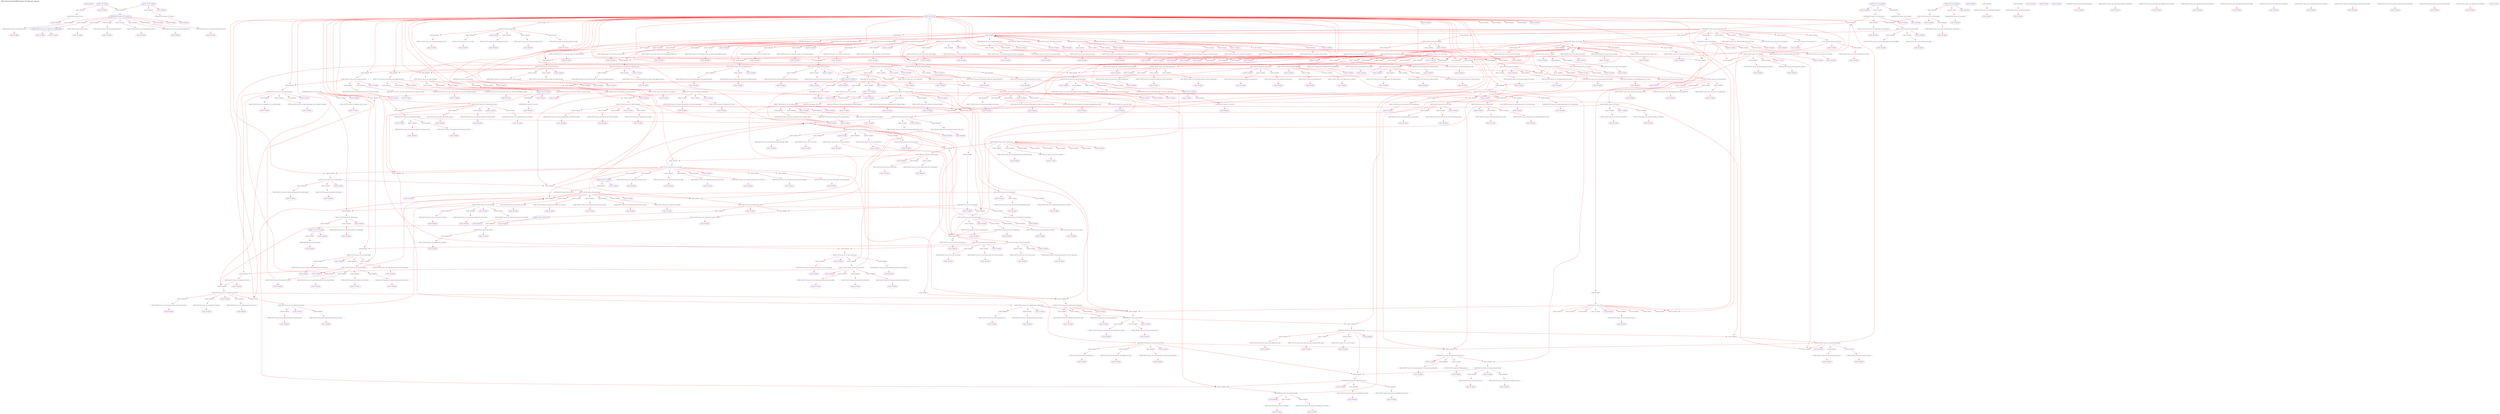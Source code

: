 digraph v3graph {
	graph	[label="MIPS_Harvard_obj_dir/MIPS_Harvard_TB_048_gate_simp.dot",
		 labelloc=t, labeljust=l,
		 //size="7.5,10",
		 rankdir=TB];
	n0	[fontsize=8 label="0x55891125f6a0@TOP", color=purple];
	n1	[fontsize=8 label="0x5589111235e0@TOP", color=purple, style=dotted];
	n2	[fontsize=8 label="0x55891111a0c0 TOP->clk", color=blue];
	n3	[fontsize=8 label="0x558910f37af0 TOP->mips_cpu__DOT__clk", color=blue, style=dotted];
	n4	[fontsize=8 label="0x558911123c40@TOP", color=purple, style=dotted];
	n5	[fontsize=8 label="0x558911122fa0 TOP->reset", color=blue];
	n6	[fontsize=8 label="0x558910f37c10 TOP->mips_cpu__DOT__reset", color=blue, style=dotted];
	n7	[fontsize=8 label="0x55891110d7e0@TOP", color=purple, style=dotted];
	n8	[fontsize=8 label="0x55891111d730 TOP->active", color=blue];
	n9	[fontsize=8 label="0x558910f37d30 TOP->mips_cpu__DOT__active", color=blue, style=dotted];
	n10	[fontsize=8 label="0x5589111200e0@TOP", color=purple, style=dotted];
	n11	[fontsize=8 label="0x55891111f240 TOP->register_v0", color=blue];
	n12	[fontsize=8 label="0x558910f37e50 TOP->mips_cpu__DOT__register_v0", color=blue, style=dotted];
	n13	[fontsize=8 label="0x558911120460@TOP", color=purple, style=dotted];
	n14	[fontsize=8 label="0x558911117250 TOP->clk_enable", color=blue];
	n15	[fontsize=8 label="0x558910f37f70 TOP->mips_cpu__DOT__clk_enable", color=blue, style=dotted];
	n16	[fontsize=8 label="0x5589111207e0@TOP", color=purple, style=dotted];
	n17	[fontsize=8 label="0x558911115480 TOP->instr_address", color=blue];
	n18	[fontsize=8 label="0x558910f38090 TOP->mips_cpu__DOT__instr_address", color=blue, style=dotted];
	n19	[fontsize=8 label="0x558910f365f0@TOP", color=purple, style=dotted];
	n20	[fontsize=8 label="0x55891110da10 TOP->instr_readdata", color=blue];
	n21	[fontsize=8 label="0x558910f381b0 TOP->mips_cpu__DOT__instr_readdata", color=blue, style=dotted];
	n22	[fontsize=8 label="0x558910f36970@TOP", color=purple, style=dotted];
	n23	[fontsize=8 label="0x55891111c680 TOP->data_address", color=blue];
	n24	[fontsize=8 label="0x558910f382d0 TOP->mips_cpu__DOT__data_address", color=blue, style=dotted];
	n25	[fontsize=8 label="0x558910f36cf0@TOP", color=purple, style=dotted];
	n26	[fontsize=8 label="0x55891111bf50 TOP->data_write", color=blue];
	n27	[fontsize=8 label="0x558910f383f0 TOP->mips_cpu__DOT__data_write", color=blue, style=dotted];
	n28	[fontsize=8 label="0x558910f37070@TOP", color=purple, style=dotted];
	n29	[fontsize=8 label="0x55891111b940 TOP->data_read", color=blue];
	n30	[fontsize=8 label="0x558910f38510 TOP->mips_cpu__DOT__data_read", color=blue, style=dotted];
	n31	[fontsize=8 label="0x558910f373f0@TOP", color=purple, style=dotted];
	n32	[fontsize=8 label="0x55891110c270 TOP->data_writedata", color=blue];
	n33	[fontsize=8 label="0x558910f38630 TOP->mips_cpu__DOT__data_writedata", color=blue, style=dotted];
	n34	[fontsize=8 label="0x558910f37770@TOP", color=purple, style=dotted];
	n35	[fontsize=8 label="0x55891111ed50 TOP->data_readdata", color=blue];
	n36	[fontsize=8 label="0x558910f38750 TOP->mips_cpu__DOT__data_readdata", color=blue, style=dotted];
	n37	[fontsize=8 label="0x558910f3a370@TOP", color=purple, style=dotted];
	n38	[fontsize=8 label="0x558910f3a050 TOP->mips_cpu__DOT__instruction_decode", color=blue, style=dotted];
	n39	[fontsize=8 label="0x558910f3a290 TOP->mips_cpu__DOT__op", color=blue, style=dotted];
	n40	[fontsize=8 label="0x558910f3ace0@TOP", color=purple, style=dotted];
	n41	[fontsize=8 label="0x558910f3aaa0 TOP->mips_cpu__DOT__read_address_1", color=blue, style=dotted];
	n42	[fontsize=8 label="0x558910f3b410@TOP", color=purple, style=dotted];
	n43	[fontsize=8 label="0x558910f3abc0 TOP->mips_cpu__DOT__Rs_decode", color=blue, style=dotted];
	n44	[fontsize=8 label="0x558911133790@TOP", color=purple, style=dotted];
	n45	[fontsize=8 label="0x558910f3bb40 TOP->mips_cpu__DOT__read_address_2", color=blue, style=dotted];
	n46	[fontsize=8 label="0x558911133e40@TOP", color=purple, style=dotted];
	n47	[fontsize=8 label="0x558910f3bc60 TOP->mips_cpu__DOT__Rt_decode", color=blue, style=dotted];
	n48	[fontsize=8 label="0x5589111345d0@TOP", color=purple, style=dotted];
	n49	[fontsize=8 label="0x5589111344f0 TOP->mips_cpu__DOT__Rd_decode", color=blue, style=dotted];
	n50	[fontsize=8 label="0x558911134d60@TOP", color=purple, style=dotted];
	n51	[fontsize=8 label="0x558911134c80 TOP->mips_cpu__DOT__immediate", color=blue, style=dotted];
	n52	[fontsize=8 label="0x558911138510@TOP", color=purple, style=dotted];
	n53	[fontsize=8 label="0x558911137390 TOP->mips_cpu__DOT__read_data_memory", color=blue, style=dotted];
	n54	[fontsize=8 label="0x558911138810@TOP", color=purple, style=dotted];
	n55	[fontsize=8 label="0x5589111370f0 TOP->mips_cpu__DOT__ALU_output_memory", color=blue, style=dotted];
	n56	[fontsize=8 label="0x558911138b10@TOP", color=purple, style=dotted];
	n57	[fontsize=8 label="0x558911137470 TOP->mips_cpu__DOT__write_data_memory", color=blue, style=dotted];
	n58	[fontsize=8 label="0x558911138e10@TOP", color=purple, style=dotted];
	n59	[fontsize=8 label="0x558911136e50 TOP->mips_cpu__DOT__memory_write_memory", color=blue, style=dotted];
	n60	[fontsize=8 label="0x558911139110@TOP", color=purple, style=dotted];
	n61	[fontsize=8 label="0x558911136d70 TOP->mips_cpu__DOT__memory_to_register_memory", color=blue, style=dotted];
	n62	[fontsize=8 label="0x558911139410@TOP", color=purple, style=dotted];
	n63	[fontsize=8 label="0x558910f38c10 TOP->mips_cpu__DOT__program_counter_fetch", color=blue, style=dotted];
	n64	[fontsize=8 label="0x558911139710@TOP", color=purple, style=dotted];
	n65	[fontsize=8 label="0x558910f38e50 TOP->mips_cpu__DOT__instruction_fetch", color=blue, style=dotted];
	n66	[fontsize=8 label="0x558911139a10@TOP", color=purple, style=dotted];
	n67	[fontsize=8 label="0x558910f38870 TOP->mips_cpu__DOT__internal_clk", color=blue];
	n68	[fontsize=8 label="0x558911139ef0@TOP", color=purple, style=dotted];
	n69	[fontsize=8 label="0x558910f39090 TOP->mips_cpu__DOT__halt", color=blue, style=dotted];
	n70	[fontsize=8 label="0x55891113a2b0@TOP", color=purple, style=dotted];
	n71	[fontsize=8 label="0x55891113c9b0 TOP->mips_cpu__DOT__register_file__DOT__clk", color=blue, style=dotted];
	n72	[fontsize=8 label="0x55891113a5b0@TOP", color=purple, style=dotted];
	n73	[fontsize=8 label="0x558910f38990 TOP->mips_cpu__DOT__HI_LO_output", color=blue, style=dotted];
	n74	[fontsize=8 label="0x55891113cb70 TOP->mips_cpu__DOT__register_file__DOT__HI_LO_output", color=blue, style=dotted];
	n75	[fontsize=8 label="0x55891113a8b0@TOP", color=purple, style=dotted];
	n76	[fontsize=8 label="0x558911137550 TOP->mips_cpu__DOT__register_write_writeback", color=blue, style=dotted];
	n77	[fontsize=8 label="0x55891113cc50 TOP->mips_cpu__DOT__register_file__DOT__write_enable", color=blue, style=dotted];
	n78	[fontsize=8 label="0x55891113abb0@TOP", color=purple, style=dotted];
	n79	[fontsize=8 label="0x558911137630 TOP->mips_cpu__DOT__hi_lo_register_write_writeback", color=blue, style=dotted];
	n80	[fontsize=8 label="0x55891113cd30 TOP->mips_cpu__DOT__register_file__DOT__hi_lo_register_write_enable", color=blue, style=dotted];
	n81	[fontsize=8 label="0x55891113aeb0@TOP", color=purple, style=dotted];
	n82	[fontsize=8 label="0x55891113ce10 TOP->mips_cpu__DOT__register_file__DOT__read_address_1", color=blue, style=dotted];
	n83	[fontsize=8 label="0x55891113b1b0@TOP", color=purple, style=dotted];
	n84	[fontsize=8 label="0x55891113cef0 TOP->mips_cpu__DOT__register_file__DOT__read_address_2", color=blue, style=dotted];
	n85	[fontsize=8 label="0x55891113b4b0@TOP", color=purple, style=dotted];
	n86	[fontsize=8 label="0x5589111378d0 TOP->mips_cpu__DOT__write_register_writeback", color=blue, style=dotted];
	n87	[fontsize=8 label="0x55891113cfd0 TOP->mips_cpu__DOT__register_file__DOT__write_address", color=blue, style=dotted];
	n88	[fontsize=8 label="0x55891113b7b0@TOP", color=purple, style=dotted];
	n89	[fontsize=8 label="0x5589111379b0 TOP->mips_cpu__DOT__result_writeback", color=blue, style=dotted];
	n90	[fontsize=8 label="0x55891113d0b0 TOP->mips_cpu__DOT__register_file__DOT__write_data", color=blue, style=dotted];
	n91	[fontsize=8 label="0x55891113bab0@TOP", color=purple, style=dotted];
	n92	[fontsize=8 label="0x558911137a90 TOP->mips_cpu__DOT__ALU_HI_output_writeback", color=blue, style=dotted];
	n93	[fontsize=8 label="0x55891113d190 TOP->mips_cpu__DOT__register_file__DOT__HI_write_data", color=blue, style=dotted];
	n94	[fontsize=8 label="0x55891113bdb0@TOP", color=purple, style=dotted];
	n95	[fontsize=8 label="0x558911137b70 TOP->mips_cpu__DOT__ALU_LO_output_writeback", color=blue, style=dotted];
	n96	[fontsize=8 label="0x55891113d270 TOP->mips_cpu__DOT__register_file__DOT__LO_write_data", color=blue, style=dotted];
	n97	[fontsize=8 label="0x55891113c0b0@TOP", color=purple, style=dotted];
	n98	[fontsize=8 label="0x5589111354f0 TOP->mips_cpu__DOT__register_file_output_A_decode", color=blue, style=dotted];
	n99	[fontsize=8 label="0x55891113d350 TOP->mips_cpu__DOT__register_file__DOT__read_data_1", color=blue, style=dotted];
	n100	[fontsize=8 label="0x55891113c3b0@TOP", color=purple, style=dotted];
	n101	[fontsize=8 label="0x5589111355d0 TOP->mips_cpu__DOT__register_file_output_B_decode", color=blue, style=dotted];
	n102	[fontsize=8 label="0x55891113d430 TOP->mips_cpu__DOT__register_file__DOT__read_data_2", color=blue, style=dotted];
	n103	[fontsize=8 label="0x55891113c6b0@TOP", color=purple, style=dotted];
	n104	[fontsize=8 label="0x55891113d510 TOP->mips_cpu__DOT__register_file__DOT__read_register_2", color=blue, style=dotted];
	n105	[fontsize=8 label="0x55891113da50@TOP", color=purple, style=dotted];
	n106	[fontsize=8 label="0x55891113d5f0 TOP->mips_cpu__DOT__register_file__DOT__registers", color=blue, style=dotted];
	n107	[fontsize=8 label="0x55891113d890 TOP->mips_cpu__DOT__register_file__DOT__read_data_1_pre_mux", color=blue, style=dotted];
	n108	[fontsize=8 label="0x55891113e4b0@TOP", color=purple, style=dotted];
	n109	[fontsize=8 label="0x55891113d970 TOP->mips_cpu__DOT__register_file__DOT__read_data_2_pre_mux", color=blue, style=dotted];
	n110	[fontsize=8 label="0x55891113ef10@TOP", color=purple, style=dotted];
	n111	[fontsize=8 label="0x55891113d7b0 TOP->mips_cpu__DOT__register_file__DOT__LO_reg", color=blue, style=dotted];
	n112	[fontsize=8 label="0x55891113f510@TOP", color=purple, style=dotted];
	n113	[fontsize=8 label="0x55891113d6d0 TOP->mips_cpu__DOT__register_file__DOT__HI_reg", color=blue, style=dotted];
	n114	[fontsize=8 label="0x55891113fb10@TOP", color=purple, style=dotted];
	n115	[fontsize=8 label="0x558911140120@TOP", color=purple, style=dotted];
	n116	[fontsize=8 label="0x558911140040 TOP->mips_cpu__DOT__register_file__DOT__modified_write_clk", color=blue];
	n117	[fontsize=8 label="0x558911141700@TOP", color=purple, style=dotted];
	n118	[fontsize=8 label="0x558911142900 TOP->mips_cpu__DOT__pc__DOT__clk", color=blue, style=dotted];
	n119	[fontsize=8 label="0x558911141a00@TOP", color=purple, style=dotted];
	n120	[fontsize=8 label="0x558910f38ab0 TOP->mips_cpu__DOT__program_counter_prime", color=blue, style=dotted];
	n121	[fontsize=8 label="0x5589111429e0 TOP->mips_cpu__DOT__pc__DOT__address_input", color=blue, style=dotted];
	n122	[fontsize=8 label="0x558911141d00@TOP", color=purple, style=dotted];
	n123	[fontsize=8 label="0x558911137e10 TOP->mips_cpu__DOT__stall_fetch", color=blue, style=dotted];
	n124	[fontsize=8 label="0x558911142ac0 TOP->mips_cpu__DOT__pc__DOT__enable", color=blue, style=dotted];
	n125	[fontsize=8 label="0x558911142000@TOP", color=purple, style=dotted];
	n126	[fontsize=8 label="0x558911142ba0 TOP->mips_cpu__DOT__pc__DOT__reset", color=blue, style=dotted];
	n127	[fontsize=8 label="0x558911142300@TOP", color=purple, style=dotted];
	n128	[fontsize=8 label="0x558911142c80 TOP->mips_cpu__DOT__pc__DOT__halt", color=blue, style=dotted];
	n129	[fontsize=8 label="0x558911142600@TOP", color=purple, style=dotted];
	n130	[fontsize=8 label="0x558911142d60 TOP->mips_cpu__DOT__pc__DOT__address_output", color=blue, style=dotted];
	n131	[fontsize=8 label="0x558911142e40@TOP", color=purple, style=dotted];
	n132	[fontsize=8 label="0x558911144700@TOP", color=purple, style=dotted];
	n133	[fontsize=8 label="0x558911144d00 TOP->mips_cpu__DOT__plus_four_adder__DOT__a", color=blue, style=dotted];
	n134	[fontsize=8 label="0x558911144a00@TOP", color=purple, style=dotted];
	n135	[fontsize=8 label="0x558910f38d30 TOP->mips_cpu__DOT__program_counter_plus_four_fetch", color=blue, style=dotted];
	n136	[fontsize=8 label="0x558911144ec0 TOP->mips_cpu__DOT__plus_four_adder__DOT__z", color=blue, style=dotted];
	n137	[fontsize=8 label="0x558911144fa0@TOP", color=purple, style=dotted];
	n138	[fontsize=8 label="0x5589111454d0@TOP", color=purple, style=dotted];
	n139	[fontsize=8 label="0x558910f39170 TOP->mips_cpu__DOT__program_counter_source_decode", color=blue, style=dotted];
	n140	[fontsize=8 label="0x5589111461b0 TOP->mips_cpu__DOT__program_counter_multiplexer__DOT__control", color=blue, style=dotted];
	n141	[fontsize=8 label="0x5589111457d0@TOP", color=purple, style=dotted];
	n142	[fontsize=8 label="0x558911146290 TOP->mips_cpu__DOT__program_counter_multiplexer__DOT__input_0", color=blue, style=dotted];
	n143	[fontsize=8 label="0x558911145ad0@TOP", color=purple, style=dotted];
	n144	[fontsize=8 label="0x558910f39f30 TOP->mips_cpu__DOT__program_counter_branch_decode", color=blue, style=dotted];
	n145	[fontsize=8 label="0x558911146370 TOP->mips_cpu__DOT__program_counter_multiplexer__DOT__input_1", color=blue, style=dotted];
	n146	[fontsize=8 label="0x558911145dd0@TOP", color=purple, style=dotted];
	n147	[fontsize=8 label="0x558910f38f30 TOP->mips_cpu__DOT__program_counter_mux_1_out", color=blue, style=dotted];
	n148	[fontsize=8 label="0x558911146450 TOP->mips_cpu__DOT__program_counter_multiplexer__DOT__resolved", color=blue, style=dotted];
	n149	[fontsize=8 label="0x558911146530@TOP", color=purple, style=dotted];
	n150	[fontsize=8 label="0x558911146b30@TOP", color=purple, style=dotted];
	n151	[fontsize=8 label="0x5589111377f0 TOP->mips_cpu__DOT__program_counter_multiplexer_jump_writeback", color=blue, style=dotted];
	n152	[fontsize=8 label="0x558911147810 TOP->mips_cpu__DOT__program_counter_multiplexer_two__DOT__control", color=blue, style=dotted];
	n153	[fontsize=8 label="0x558911146e30@TOP", color=purple, style=dotted];
	n154	[fontsize=8 label="0x5589111478f0 TOP->mips_cpu__DOT__program_counter_multiplexer_two__DOT__input_0", color=blue, style=dotted];
	n155	[fontsize=8 label="0x558911147130@TOP", color=purple, style=dotted];
	n156	[fontsize=8 label="0x5589111479d0 TOP->mips_cpu__DOT__program_counter_multiplexer_two__DOT__input_1", color=blue, style=dotted];
	n157	[fontsize=8 label="0x558911147430@TOP", color=purple, style=dotted];
	n158	[fontsize=8 label="0x558911147ab0 TOP->mips_cpu__DOT__program_counter_multiplexer_two__DOT__resolved", color=blue, style=dotted];
	n159	[fontsize=8 label="0x558911147b90@TOP", color=purple, style=dotted];
	n160	[fontsize=8 label="0x558911148190@TOP", color=purple, style=dotted];
	n161	[fontsize=8 label="0x558911149990 TOP->mips_cpu__DOT__fetch_decode_register__DOT__clk", color=blue, style=dotted];
	n162	[fontsize=8 label="0x558911148490@TOP", color=purple, style=dotted];
	n163	[fontsize=8 label="0x558911137ef0 TOP->mips_cpu__DOT__stall_decode", color=blue, style=dotted];
	n164	[fontsize=8 label="0x558911149a70 TOP->mips_cpu__DOT__fetch_decode_register__DOT__enable", color=blue, style=dotted];
	n165	[fontsize=8 label="0x558911148790@TOP", color=purple, style=dotted];
	n166	[fontsize=8 label="0x558911138430 TOP->mips_cpu__DOT__flush_fetch_decode_register", color=blue, style=dotted];
	n167	[fontsize=8 label="0x558911149b50 TOP->mips_cpu__DOT__fetch_decode_register__DOT__clear", color=blue, style=dotted];
	n168	[fontsize=8 label="0x558911148a90@TOP", color=purple, style=dotted];
	n169	[fontsize=8 label="0x558911149c30 TOP->mips_cpu__DOT__fetch_decode_register__DOT__reset", color=blue, style=dotted];
	n170	[fontsize=8 label="0x558911148d90@TOP", color=purple, style=dotted];
	n171	[fontsize=8 label="0x558911149d10 TOP->mips_cpu__DOT__fetch_decode_register__DOT__instruction_fetch", color=blue, style=dotted];
	n172	[fontsize=8 label="0x558911149090@TOP", color=purple, style=dotted];
	n173	[fontsize=8 label="0x558911149df0 TOP->mips_cpu__DOT__fetch_decode_register__DOT__program_counter_plus_four_fetch", color=blue, style=dotted];
	n174	[fontsize=8 label="0x558911149390@TOP", color=purple, style=dotted];
	n175	[fontsize=8 label="0x558911149ed0 TOP->mips_cpu__DOT__fetch_decode_register__DOT__instruction_decode", color=blue, style=dotted];
	n176	[fontsize=8 label="0x558911149690@TOP", color=purple, style=dotted];
	n177	[fontsize=8 label="0x558910f3a130 TOP->mips_cpu__DOT__program_counter_plus_four_decode", color=blue, style=dotted];
	n178	[fontsize=8 label="0x558911149fb0 TOP->mips_cpu__DOT__fetch_decode_register__DOT__program_counter_plus_four_decode", color=blue, style=dotted];
	n179	[fontsize=8 label="0x55891114bfa0@TOP", color=purple, style=dotted];
	n180	[fontsize=8 label="0x55891114dda0 TOP->mips_cpu__DOT__control_unit__DOT__instruction", color=blue, style=dotted];
	n181	[fontsize=8 label="0x55891114c2a0@TOP", color=purple, style=dotted];
	n182	[fontsize=8 label="0x558910f392d0 TOP->mips_cpu__DOT__register_write_decode", color=blue, style=dotted];
	n183	[fontsize=8 label="0x55891114de80 TOP->mips_cpu__DOT__control_unit__DOT__register_write", color=blue, style=dotted];
	n184	[fontsize=8 label="0x55891114c5a0@TOP", color=purple, style=dotted];
	n185	[fontsize=8 label="0x558910f393f0 TOP->mips_cpu__DOT__memory_to_register_decode", color=blue, style=dotted];
	n186	[fontsize=8 label="0x55891114df60 TOP->mips_cpu__DOT__control_unit__DOT__memory_to_register", color=blue, style=dotted];
	n187	[fontsize=8 label="0x55891114c8a0@TOP", color=purple, style=dotted];
	n188	[fontsize=8 label="0x558910f39510 TOP->mips_cpu__DOT__memory_write_decode", color=blue, style=dotted];
	n189	[fontsize=8 label="0x55891114e040 TOP->mips_cpu__DOT__control_unit__DOT__memory_write", color=blue, style=dotted];
	n190	[fontsize=8 label="0x55891114cba0@TOP", color=purple, style=dotted];
	n191	[fontsize=8 label="0x558910f395f0 TOP->mips_cpu__DOT__ALU_src_B_decode", color=blue, style=dotted];
	n192	[fontsize=8 label="0x55891114e120 TOP->mips_cpu__DOT__control_unit__DOT__ALU_src_B", color=blue, style=dotted];
	n193	[fontsize=8 label="0x55891114cea0@TOP", color=purple, style=dotted];
	n194	[fontsize=8 label="0x558910f39710 TOP->mips_cpu__DOT__register_destination_decode", color=blue, style=dotted];
	n195	[fontsize=8 label="0x55891114e200 TOP->mips_cpu__DOT__control_unit__DOT__register_destination", color=blue, style=dotted];
	n196	[fontsize=8 label="0x55891114d1a0@TOP", color=purple, style=dotted];
	n197	[fontsize=8 label="0x558910f39870 TOP->mips_cpu__DOT__branch_decode", color=blue, style=dotted];
	n198	[fontsize=8 label="0x55891114e2e0 TOP->mips_cpu__DOT__control_unit__DOT__branch", color=blue, style=dotted];
	n199	[fontsize=8 label="0x55891114d4a0@TOP", color=purple, style=dotted];
	n200	[fontsize=8 label="0x558910f39950 TOP->mips_cpu__DOT__hi_lo_register_write_decode", color=blue, style=dotted];
	n201	[fontsize=8 label="0x55891114e3c0 TOP->mips_cpu__DOT__control_unit__DOT__hi_lo_register_write", color=blue, style=dotted];
	n202	[fontsize=8 label="0x55891114d7a0@TOP", color=purple, style=dotted];
	n203	[fontsize=8 label="0x558910f39b90 TOP->mips_cpu__DOT__ALU_function_decode", color=blue, style=dotted];
	n204	[fontsize=8 label="0x55891114e4a0 TOP->mips_cpu__DOT__control_unit__DOT__ALU_function", color=blue, style=dotted];
	n205	[fontsize=8 label="0x55891114daa0@TOP", color=purple, style=dotted];
	n206	[fontsize=8 label="0x558910f39cb0 TOP->mips_cpu__DOT__program_counter_multiplexer_jump_decode", color=blue, style=dotted];
	n207	[fontsize=8 label="0x55891114e580 TOP->mips_cpu__DOT__control_unit__DOT__program_counter_multiplexer_jump", color=blue, style=dotted];
	n208	[fontsize=8 label="0x55891127ea60@TOP", color=purple, style=dotted];
	n209	[fontsize=8 label="0x55891114e660 TOP->mips_cpu__DOT__control_unit__DOT__op", color=blue, style=dotted];
	n210	[fontsize=8 label="0x55891114e820 TOP->mips_cpu__DOT__control_unit__DOT__funct", color=blue, style=dotted];
	n211	[fontsize=8 label="0x55891127e8e0@TOP", color=purple, style=dotted];
	n212	[fontsize=8 label="0x55891114e740 TOP->mips_cpu__DOT__control_unit__DOT__rt", color=blue, style=dotted];
	n213	[fontsize=8 label="0x558911167b40@TOP", color=purple, style=dotted];
	n214	[fontsize=8 label="0x558911137fd0 TOP->mips_cpu__DOT__forward_A_decode", color=blue, style=dotted];
	n215	[fontsize=8 label="0x558911168be0 TOP->mips_cpu__DOT__register_file_output_A_mux__DOT__control", color=blue, style=dotted];
	n216	[fontsize=8 label="0x558911167f00@TOP", color=purple, style=dotted];
	n217	[fontsize=8 label="0x558911168d00 TOP->mips_cpu__DOT__register_file_output_A_mux__DOT__input_0", color=blue, style=dotted];
	n218	[fontsize=8 label="0x558911168300@TOP", color=purple, style=dotted];
	n219	[fontsize=8 label="0x558911168e20 TOP->mips_cpu__DOT__register_file_output_A_mux__DOT__input_1", color=blue, style=dotted];
	n220	[fontsize=8 label="0x5589111686c0@TOP", color=purple, style=dotted];
	n221	[fontsize=8 label="0x5589111356b0 TOP->mips_cpu__DOT__register_file_output_A_resolved_decode", color=blue, style=dotted];
	n222	[fontsize=8 label="0x558911168f40 TOP->mips_cpu__DOT__register_file_output_A_mux__DOT__resolved", color=blue, style=dotted];
	n223	[fontsize=8 label="0x558911169060@TOP", color=purple, style=dotted];
	n224	[fontsize=8 label="0x5589111697e0@TOP", color=purple, style=dotted];
	n225	[fontsize=8 label="0x5589111380b0 TOP->mips_cpu__DOT__forward_B_decode", color=blue, style=dotted];
	n226	[fontsize=8 label="0x55891116a880 TOP->mips_cpu__DOT__register_file_output_B_mux__DOT__control", color=blue, style=dotted];
	n227	[fontsize=8 label="0x558911169ba0@TOP", color=purple, style=dotted];
	n228	[fontsize=8 label="0x55891116a9a0 TOP->mips_cpu__DOT__register_file_output_B_mux__DOT__input_0", color=blue, style=dotted];
	n229	[fontsize=8 label="0x558911169fa0@TOP", color=purple, style=dotted];
	n230	[fontsize=8 label="0x55891116aac0 TOP->mips_cpu__DOT__register_file_output_B_mux__DOT__input_1", color=blue, style=dotted];
	n231	[fontsize=8 label="0x55891116a360@TOP", color=purple, style=dotted];
	n232	[fontsize=8 label="0x558911135790 TOP->mips_cpu__DOT__register_file_output_B_resolved_decode", color=blue, style=dotted];
	n233	[fontsize=8 label="0x55891116abe0 TOP->mips_cpu__DOT__register_file_output_B_mux__DOT__resolved", color=blue, style=dotted];
	n234	[fontsize=8 label="0x55891116ad00@TOP", color=purple, style=dotted];
	n235	[fontsize=8 label="0x55891116b480@TOP", color=purple, style=dotted];
	n236	[fontsize=8 label="0x55891116c680 TOP->mips_cpu__DOT__reg_output_comparator__DOT__op", color=blue, style=dotted];
	n237	[fontsize=8 label="0x55891116b800@TOP", color=purple, style=dotted];
	n238	[fontsize=8 label="0x55891116c7e0 TOP->mips_cpu__DOT__reg_output_comparator__DOT__rt", color=blue, style=dotted];
	n239	[fontsize=8 label="0x55891116bb80@TOP", color=purple, style=dotted];
	n240	[fontsize=8 label="0x55891116c900 TOP->mips_cpu__DOT__reg_output_comparator__DOT__a", color=blue, style=dotted];
	n241	[fontsize=8 label="0x55891116bf40@TOP", color=purple, style=dotted];
	n242	[fontsize=8 label="0x55891116ca20 TOP->mips_cpu__DOT__reg_output_comparator__DOT__b", color=blue, style=dotted];
	n243	[fontsize=8 label="0x55891116c300@TOP", color=purple, style=dotted];
	n244	[fontsize=8 label="0x558910f39ab0 TOP->mips_cpu__DOT__equal_decode", color=blue, style=dotted];
	n245	[fontsize=8 label="0x55891116cb40 TOP->mips_cpu__DOT__reg_output_comparator__DOT__c", color=blue, style=dotted];
	n246	[fontsize=8 label="0x5589112a7e60@TOP", color=purple, style=dotted];
	n247	[fontsize=8 label="0x5589112a7cc0@TOP", color=purple, style=dotted];
	n248	[fontsize=8 label="0x5589112a7b20@TOP", color=purple, style=dotted];
	n249	[fontsize=8 label="0x5589112a7980@TOP", color=purple, style=dotted];
	n250	[fontsize=8 label="0x5589112a7800@TOP", color=purple, style=dotted];
	n251	[fontsize=8 label="0x5589112a7680@TOP", color=purple, style=dotted];
	n252	[fontsize=8 label="0x5589112a7500@TOP", color=purple, style=dotted];
	n253	[fontsize=8 label="0x5589112a7340@TOP", color=purple, style=dotted];
	n254	[fontsize=8 label="0x55891127e320@TOP", color=purple, style=dotted];
	n255	[fontsize=8 label="0x5589111714a0@TOP", color=purple, style=dotted];
	n256	[fontsize=8 label="0x558911171af0@TOP", color=purple, style=dotted];
	n257	[fontsize=8 label="0x5589111726d0 TOP->mips_cpu__DOT__program_counter_source_and_gate_decode__DOT__input_A", color=blue, style=dotted];
	n258	[fontsize=8 label="0x558911171ee0@TOP", color=purple, style=dotted];
	n259	[fontsize=8 label="0x5589111727f0 TOP->mips_cpu__DOT__program_counter_source_and_gate_decode__DOT__input_B", color=blue, style=dotted];
	n260	[fontsize=8 label="0x5589111722d0@TOP", color=purple, style=dotted];
	n261	[fontsize=8 label="0x558911172910 TOP->mips_cpu__DOT__program_counter_source_and_gate_decode__DOT__output_C", color=blue, style=dotted];
	n262	[fontsize=8 label="0x558911172a30@TOP", color=purple, style=dotted];
	n263	[fontsize=8 label="0x558911173070@TOP", color=purple, style=dotted];
	n264	[fontsize=8 label="0x558911173840 TOP->mips_cpu__DOT__sign_extender_decode__DOT__short_input", color=blue, style=dotted];
	n265	[fontsize=8 label="0x558911173450@TOP", color=purple, style=dotted];
	n266	[fontsize=8 label="0x558911135870 TOP->mips_cpu__DOT__sign_imm_decode", color=blue, style=dotted];
	n267	[fontsize=8 label="0x558911173960 TOP->mips_cpu__DOT__sign_extender_decode__DOT__extended_output", color=blue, style=dotted];
	n268	[fontsize=8 label="0x558911173a80@TOP", color=purple, style=dotted];
	n269	[fontsize=8 label="0x558911174690@TOP", color=purple, style=dotted];
	n270	[fontsize=8 label="0x558911174fb0 TOP->mips_cpu__DOT__shifter_decode__DOT__shift_input", color=blue, style=dotted];
	n271	[fontsize=8 label="0x558911174a70@TOP", color=purple, style=dotted];
	n272	[fontsize=8 label="0x558911135410 TOP->mips_cpu__DOT__shifter_output_decode", color=blue, style=dotted];
	n273	[fontsize=8 label="0x5589111750d0 TOP->mips_cpu__DOT__shifter_decode__DOT__shift_output", color=blue, style=dotted];
	n274	[fontsize=8 label="0x5589111751f0@TOP", color=purple, style=dotted];
	n275	[fontsize=8 label="0x5589111757c0@TOP", color=purple, style=dotted];
	n276	[fontsize=8 label="0x5589111762f0 TOP->mips_cpu__DOT__adder_decode__DOT__a", color=blue, style=dotted];
	n277	[fontsize=8 label="0x558911175b70@TOP", color=purple, style=dotted];
	n278	[fontsize=8 label="0x558911176480 TOP->mips_cpu__DOT__adder_decode__DOT__b", color=blue, style=dotted];
	n279	[fontsize=8 label="0x558911175f30@TOP", color=purple, style=dotted];
	n280	[fontsize=8 label="0x5589111765a0 TOP->mips_cpu__DOT__adder_decode__DOT__z", color=blue, style=dotted];
	n281	[fontsize=8 label="0x5589111766c0@TOP", color=purple, style=dotted];
	n282	[fontsize=8 label="0x558911176ca0@TOP", color=purple, style=dotted];
	n283	[fontsize=8 label="0x55891117e660 TOP->mips_cpu__DOT__decode_execute_register__DOT__clk", color=blue, style=dotted];
	n284	[fontsize=8 label="0x558911177080@TOP", color=purple, style=dotted];
	n285	[fontsize=8 label="0x558911138190 TOP->mips_cpu__DOT__flush_execute_register", color=blue, style=dotted];
	n286	[fontsize=8 label="0x55891117e7c0 TOP->mips_cpu__DOT__decode_execute_register__DOT__clear", color=blue, style=dotted];
	n287	[fontsize=8 label="0x558911177460@TOP", color=purple, style=dotted];
	n288	[fontsize=8 label="0x55891117e8e0 TOP->mips_cpu__DOT__decode_execute_register__DOT__reset", color=blue, style=dotted];
	n289	[fontsize=8 label="0x558911177810@TOP", color=purple, style=dotted];
	n290	[fontsize=8 label="0x55891117ea00 TOP->mips_cpu__DOT__decode_execute_register__DOT__register_write_decode", color=blue, style=dotted];
	n291	[fontsize=8 label="0x558911177c00@TOP", color=purple, style=dotted];
	n292	[fontsize=8 label="0x55891117eb80 TOP->mips_cpu__DOT__decode_execute_register__DOT__memory_to_register_decode", color=blue, style=dotted];
	n293	[fontsize=8 label="0x558911178000@TOP", color=purple, style=dotted];
	n294	[fontsize=8 label="0x55891117eca0 TOP->mips_cpu__DOT__decode_execute_register__DOT__memory_write_decode", color=blue, style=dotted];
	n295	[fontsize=8 label="0x5589111783f0@TOP", color=purple, style=dotted];
	n296	[fontsize=8 label="0x55891117edc0 TOP->mips_cpu__DOT__decode_execute_register__DOT__ALU_src_B_decode", color=blue, style=dotted];
	n297	[fontsize=8 label="0x5589111787e0@TOP", color=purple, style=dotted];
	n298	[fontsize=8 label="0x55891117eee0 TOP->mips_cpu__DOT__decode_execute_register__DOT__register_destination_decode", color=blue, style=dotted];
	n299	[fontsize=8 label="0x558911178ba0@TOP", color=purple, style=dotted];
	n300	[fontsize=8 label="0x55891117f000 TOP->mips_cpu__DOT__decode_execute_register__DOT__hi_lo_register_write_decode", color=blue, style=dotted];
	n301	[fontsize=8 label="0x558911178f60@TOP", color=purple, style=dotted];
	n302	[fontsize=8 label="0x55891117f120 TOP->mips_cpu__DOT__decode_execute_register__DOT__ALU_function_decode", color=blue, style=dotted];
	n303	[fontsize=8 label="0x558911179350@TOP", color=purple, style=dotted];
	n304	[fontsize=8 label="0x55891117f240 TOP->mips_cpu__DOT__decode_execute_register__DOT__Rs_decode", color=blue, style=dotted];
	n305	[fontsize=8 label="0x558911179730@TOP", color=purple, style=dotted];
	n306	[fontsize=8 label="0x55891117f360 TOP->mips_cpu__DOT__decode_execute_register__DOT__Rt_decode", color=blue, style=dotted];
	n307	[fontsize=8 label="0x558911179b10@TOP", color=purple, style=dotted];
	n308	[fontsize=8 label="0x55891117f480 TOP->mips_cpu__DOT__decode_execute_register__DOT__Rd_decode", color=blue, style=dotted];
	n309	[fontsize=8 label="0x558911179ef0@TOP", color=purple, style=dotted];
	n310	[fontsize=8 label="0x55891117f5a0 TOP->mips_cpu__DOT__decode_execute_register__DOT__sign_imm_decode", color=blue, style=dotted];
	n311	[fontsize=8 label="0x55891117a2e0@TOP", color=purple, style=dotted];
	n312	[fontsize=8 label="0x55891117f6c0 TOP->mips_cpu__DOT__decode_execute_register__DOT__program_counter_multiplexer_jump_decode", color=blue, style=dotted];
	n313	[fontsize=8 label="0x55891117a6a0@TOP", color=purple, style=dotted];
	n314	[fontsize=8 label="0x558911135f70 TOP->mips_cpu__DOT__register_write_execute", color=blue, style=dotted];
	n315	[fontsize=8 label="0x55891117f7e0 TOP->mips_cpu__DOT__decode_execute_register__DOT__register_write_execute", color=blue, style=dotted];
	n316	[fontsize=8 label="0x55891117aa90@TOP", color=purple, style=dotted];
	n317	[fontsize=8 label="0x558911135a30 TOP->mips_cpu__DOT__memory_to_register_execute", color=blue, style=dotted];
	n318	[fontsize=8 label="0x55891117f900 TOP->mips_cpu__DOT__decode_execute_register__DOT__memory_to_register_execute", color=blue, style=dotted];
	n319	[fontsize=8 label="0x55891117aea0@TOP", color=purple, style=dotted];
	n320	[fontsize=8 label="0x558911135b10 TOP->mips_cpu__DOT__memory_write_execute", color=blue, style=dotted];
	n321	[fontsize=8 label="0x55891117fa20 TOP->mips_cpu__DOT__decode_execute_register__DOT__memory_write_execute", color=blue, style=dotted];
	n322	[fontsize=8 label="0x55891117b290@TOP", color=purple, style=dotted];
	n323	[fontsize=8 label="0x558911135cd0 TOP->mips_cpu__DOT__ALU_src_B_execute", color=blue, style=dotted];
	n324	[fontsize=8 label="0x55891117fb40 TOP->mips_cpu__DOT__decode_execute_register__DOT__ALU_src_B_execute", color=blue, style=dotted];
	n325	[fontsize=8 label="0x55891117b680@TOP", color=purple, style=dotted];
	n326	[fontsize=8 label="0x558911135950 TOP->mips_cpu__DOT__register_destination_execute", color=blue, style=dotted];
	n327	[fontsize=8 label="0x55891117fc60 TOP->mips_cpu__DOT__decode_execute_register__DOT__register_destination_execute", color=blue, style=dotted];
	n328	[fontsize=8 label="0x55891117ba90@TOP", color=purple, style=dotted];
	n329	[fontsize=8 label="0x558911135e90 TOP->mips_cpu__DOT__hi_lo_register_write_execute", color=blue, style=dotted];
	n330	[fontsize=8 label="0x55891117fd80 TOP->mips_cpu__DOT__decode_execute_register__DOT__hi_lo_register_write_execute", color=blue, style=dotted];
	n331	[fontsize=8 label="0x55891117bea0@TOP", color=purple, style=dotted];
	n332	[fontsize=8 label="0x558911135db0 TOP->mips_cpu__DOT__ALU_function_execute", color=blue, style=dotted];
	n333	[fontsize=8 label="0x55891117fea0 TOP->mips_cpu__DOT__decode_execute_register__DOT__ALU_function_execute", color=blue, style=dotted];
	n334	[fontsize=8 label="0x55891117c290@TOP", color=purple, style=dotted];
	n335	[fontsize=8 label="0x558911136830 TOP->mips_cpu__DOT__Rs_execute", color=blue, style=dotted];
	n336	[fontsize=8 label="0x55891117ffc0 TOP->mips_cpu__DOT__decode_execute_register__DOT__Rs_execute", color=blue, style=dotted];
	n337	[fontsize=8 label="0x55891117c680@TOP", color=purple, style=dotted];
	n338	[fontsize=8 label="0x558911136910 TOP->mips_cpu__DOT__Rt_execute", color=blue, style=dotted];
	n339	[fontsize=8 label="0x5589111800e0 TOP->mips_cpu__DOT__decode_execute_register__DOT__Rt_execute", color=blue, style=dotted];
	n340	[fontsize=8 label="0x55891117ca70@TOP", color=purple, style=dotted];
	n341	[fontsize=8 label="0x5589111369f0 TOP->mips_cpu__DOT__Rd_execute", color=blue, style=dotted];
	n342	[fontsize=8 label="0x558911180200 TOP->mips_cpu__DOT__decode_execute_register__DOT__Rd_execute", color=blue, style=dotted];
	n343	[fontsize=8 label="0x55891117ce60@TOP", color=purple, style=dotted];
	n344	[fontsize=8 label="0x558911136ad0 TOP->mips_cpu__DOT__sign_imm_execute", color=blue, style=dotted];
	n345	[fontsize=8 label="0x558911180320 TOP->mips_cpu__DOT__decode_execute_register__DOT__sign_imm_execute", color=blue, style=dotted];
	n346	[fontsize=8 label="0x55891117d250@TOP", color=purple, style=dotted];
	n347	[fontsize=8 label="0x558911136050 TOP->mips_cpu__DOT__program_counter_multiplexer_jump_execute", color=blue, style=dotted];
	n348	[fontsize=8 label="0x558911180440 TOP->mips_cpu__DOT__decode_execute_register__DOT__program_counter_multiplexer_jump_execute", color=blue, style=dotted];
	n349	[fontsize=8 label="0x55891117d660@TOP", color=purple, style=dotted];
	n350	[fontsize=8 label="0x558911180560 TOP->mips_cpu__DOT__decode_execute_register__DOT__read_data_one_decode", color=blue, style=dotted];
	n351	[fontsize=8 label="0x55891117da60@TOP", color=purple, style=dotted];
	n352	[fontsize=8 label="0x558911180680 TOP->mips_cpu__DOT__decode_execute_register__DOT__read_data_two_decode", color=blue, style=dotted];
	n353	[fontsize=8 label="0x55891117de60@TOP", color=purple, style=dotted];
	n354	[fontsize=8 label="0x558911136130 TOP->mips_cpu__DOT__register_file_output_A_execute", color=blue, style=dotted];
	n355	[fontsize=8 label="0x5589111807a0 TOP->mips_cpu__DOT__decode_execute_register__DOT__read_data_one_execute", color=blue, style=dotted];
	n356	[fontsize=8 label="0x55891117e260@TOP", color=purple, style=dotted];
	n357	[fontsize=8 label="0x558911136210 TOP->mips_cpu__DOT__register_file_output_B_execute", color=blue, style=dotted];
	n358	[fontsize=8 label="0x5589111808c0 TOP->mips_cpu__DOT__decode_execute_register__DOT__read_data_two_execute", color=blue, style=dotted];
	n359	[fontsize=8 label="0x558911188030@TOP", color=purple, style=dotted];
	n360	[fontsize=8 label="0x558911189120 TOP->mips_cpu__DOT__write_register_execute_mux__DOT__control", color=blue, style=dotted];
	n361	[fontsize=8 label="0x558911188430@TOP", color=purple, style=dotted];
	n362	[fontsize=8 label="0x558911189240 TOP->mips_cpu__DOT__write_register_execute_mux__DOT__input_0", color=blue, style=dotted];
	n363	[fontsize=8 label="0x558911188820@TOP", color=purple, style=dotted];
	n364	[fontsize=8 label="0x558911189360 TOP->mips_cpu__DOT__write_register_execute_mux__DOT__input_1", color=blue, style=dotted];
	n365	[fontsize=8 label="0x558911188c10@TOP", color=purple, style=dotted];
	n366	[fontsize=8 label="0x558911135bf0 TOP->mips_cpu__DOT__write_register_execute", color=blue, style=dotted];
	n367	[fontsize=8 label="0x558911189480 TOP->mips_cpu__DOT__write_register_execute_mux__DOT__resolved", color=blue, style=dotted];
	n368	[fontsize=8 label="0x5589111895a0@TOP", color=purple, style=dotted];
	n369	[fontsize=8 label="0x558911189d70@TOP", color=purple, style=dotted];
	n370	[fontsize=8 label="0x558911138270 TOP->mips_cpu__DOT__forward_A_execute", color=blue, style=dotted];
	n371	[fontsize=8 label="0x55891118b640 TOP->mips_cpu__DOT__register_file_output_A_execute_mux__DOT__control", color=blue, style=dotted];
	n372	[fontsize=8 label="0x55891118a160@TOP", color=purple, style=dotted];
	n373	[fontsize=8 label="0x55891118b760 TOP->mips_cpu__DOT__register_file_output_A_execute_mux__DOT__input_0", color=blue, style=dotted];
	n374	[fontsize=8 label="0x55891118a560@TOP", color=purple, style=dotted];
	n375	[fontsize=8 label="0x55891118b880 TOP->mips_cpu__DOT__register_file_output_A_execute_mux__DOT__input_1", color=blue, style=dotted];
	n376	[fontsize=8 label="0x55891118a950@TOP", color=purple, style=dotted];
	n377	[fontsize=8 label="0x55891118b9a0 TOP->mips_cpu__DOT__register_file_output_A_execute_mux__DOT__input_2", color=blue, style=dotted];
	n378	[fontsize=8 label="0x55891118ad40@TOP", color=purple, style=dotted];
	n379	[fontsize=8 label="0x55891118bac0 TOP->mips_cpu__DOT__register_file_output_A_execute_mux__DOT__input_3", color=blue, style=dotted];
	n380	[fontsize=8 label="0x55891118b130@TOP", color=purple, style=dotted];
	n381	[fontsize=8 label="0x5589111362f0 TOP->mips_cpu__DOT__source_A_ALU_execute", color=blue, style=dotted];
	n382	[fontsize=8 label="0x55891118bbe0 TOP->mips_cpu__DOT__register_file_output_A_execute_mux__DOT__resolved", color=blue, style=dotted];
	n383	[fontsize=8 label="0x55891118bd00@TOP", color=purple, style=dotted];
	n384	[fontsize=8 label="0x55891118d870@TOP", color=purple, style=dotted];
	n385	[fontsize=8 label="0x558911138350 TOP->mips_cpu__DOT__forward_B_execute", color=blue, style=dotted];
	n386	[fontsize=8 label="0x55891118f140 TOP->mips_cpu__DOT__register_file_output_B_execute_mux__DOT__control", color=blue, style=dotted];
	n387	[fontsize=8 label="0x55891118dc60@TOP", color=purple, style=dotted];
	n388	[fontsize=8 label="0x55891118f260 TOP->mips_cpu__DOT__register_file_output_B_execute_mux__DOT__input_0", color=blue, style=dotted];
	n389	[fontsize=8 label="0x55891118e060@TOP", color=purple, style=dotted];
	n390	[fontsize=8 label="0x55891118f380 TOP->mips_cpu__DOT__register_file_output_B_execute_mux__DOT__input_1", color=blue, style=dotted];
	n391	[fontsize=8 label="0x55891118e450@TOP", color=purple, style=dotted];
	n392	[fontsize=8 label="0x55891118f4a0 TOP->mips_cpu__DOT__register_file_output_B_execute_mux__DOT__input_2", color=blue, style=dotted];
	n393	[fontsize=8 label="0x55891118e840@TOP", color=purple, style=dotted];
	n394	[fontsize=8 label="0x55891118f5c0 TOP->mips_cpu__DOT__register_file_output_B_execute_mux__DOT__input_3", color=blue, style=dotted];
	n395	[fontsize=8 label="0x55891118ec30@TOP", color=purple, style=dotted];
	n396	[fontsize=8 label="0x5589111364b0 TOP->mips_cpu__DOT__write_data_execute", color=blue, style=dotted];
	n397	[fontsize=8 label="0x55891118f6e0 TOP->mips_cpu__DOT__register_file_output_B_execute_mux__DOT__resolved", color=blue, style=dotted];
	n398	[fontsize=8 label="0x55891118f800@TOP", color=purple, style=dotted];
	n399	[fontsize=8 label="0x558911191370@TOP", color=purple, style=dotted];
	n400	[fontsize=8 label="0x558911192450 TOP->mips_cpu__DOT__source_B_ALU_mux__DOT__control", color=blue, style=dotted];
	n401	[fontsize=8 label="0x558911191750@TOP", color=purple, style=dotted];
	n402	[fontsize=8 label="0x558911192570 TOP->mips_cpu__DOT__source_B_ALU_mux__DOT__input_0", color=blue, style=dotted];
	n403	[fontsize=8 label="0x558911191b30@TOP", color=purple, style=dotted];
	n404	[fontsize=8 label="0x558911192690 TOP->mips_cpu__DOT__source_B_ALU_mux__DOT__input_1", color=blue, style=dotted];
	n405	[fontsize=8 label="0x558911191f10@TOP", color=purple, style=dotted];
	n406	[fontsize=8 label="0x5589111363d0 TOP->mips_cpu__DOT__source_B_ALU_execute", color=blue, style=dotted];
	n407	[fontsize=8 label="0x5589111927b0 TOP->mips_cpu__DOT__source_B_ALU_mux__DOT__resolved", color=blue, style=dotted];
	n408	[fontsize=8 label="0x5589111928d0@TOP", color=purple, style=dotted];
	n409	[fontsize=8 label="0x558911193050@TOP", color=purple, style=dotted];
	n410	[fontsize=8 label="0x558911194670 TOP->mips_cpu__DOT__alu__DOT__ALU_operation", color=blue, style=dotted];
	n411	[fontsize=8 label="0x558911193400@TOP", color=purple, style=dotted];
	n412	[fontsize=8 label="0x558911194800 TOP->mips_cpu__DOT__alu__DOT__input_1", color=blue, style=dotted];
	n413	[fontsize=8 label="0x5589111937b0@TOP", color=purple, style=dotted];
	n414	[fontsize=8 label="0x558911194910 TOP->mips_cpu__DOT__alu__DOT__input_2", color=blue, style=dotted];
	n415	[fontsize=8 label="0x558911193b60@TOP", color=purple, style=dotted];
	n416	[fontsize=8 label="0x558911136590 TOP->mips_cpu__DOT__ALU_output_execute", color=blue, style=dotted];
	n417	[fontsize=8 label="0x558911194a30 TOP->mips_cpu__DOT__alu__DOT__ALU_output", color=blue, style=dotted];
	n418	[fontsize=8 label="0x558911193f10@TOP", color=purple, style=dotted];
	n419	[fontsize=8 label="0x558911136670 TOP->mips_cpu__DOT__ALU_HI_output_execute", color=blue, style=dotted];
	n420	[fontsize=8 label="0x558911194b90 TOP->mips_cpu__DOT__alu__DOT__ALU_HI_output", color=blue, style=dotted];
	n421	[fontsize=8 label="0x5589111942c0@TOP", color=purple, style=dotted];
	n422	[fontsize=8 label="0x558911136750 TOP->mips_cpu__DOT__ALU_LO_output_execute", color=blue, style=dotted];
	n423	[fontsize=8 label="0x558911194cb0 TOP->mips_cpu__DOT__alu__DOT__ALU_LO_output", color=blue, style=dotted];
	n424	[fontsize=8 label="0x558911195490@TOP", color=purple, style=dotted];
	n425	[fontsize=8 label="0x558911194dd0 TOP->mips_cpu__DOT__alu__DOT__shift_amount", color=blue, style=dotted];
	n426	[fontsize=8 label="0x558911195b80@TOP", color=purple, style=dotted];
	n427	[fontsize=8 label="0x558911194ef0 TOP->mips_cpu__DOT__alu__DOT__sign_extened_input_1", color=blue, style=dotted];
	n428	[fontsize=8 label="0x5589111967a0@TOP", color=purple, style=dotted];
	n429	[fontsize=8 label="0x558911195010 TOP->mips_cpu__DOT__alu__DOT__sign_extened_input_2", color=blue, style=dotted];
	n430	[fontsize=8 label="0x5589111973c0@TOP", color=purple, style=dotted];
	n431	[fontsize=8 label="0x558911195130 TOP->mips_cpu__DOT__alu__DOT__extended_input_1", color=blue, style=dotted];
	n432	[fontsize=8 label="0x558911197870@TOP", color=purple, style=dotted];
	n433	[fontsize=8 label="0x558911195250 TOP->mips_cpu__DOT__alu__DOT__extended_input_2", color=blue, style=dotted];
	n434	[fontsize=8 label="0x5589112c3330@TOP", color=purple, style=dotted];
	n435	[fontsize=8 label="0x5589112c31b0@TOP", color=purple, style=dotted];
	n436	[fontsize=8 label="0x5589112c3030@TOP", color=purple, style=dotted];
	n437	[fontsize=8 label="0x5589112c2eb0@TOP", color=purple, style=dotted];
	n438	[fontsize=8 label="0x5589112c2d30@TOP", color=purple, style=dotted];
	n439	[fontsize=8 label="0x5589112c2bb0@TOP", color=purple, style=dotted];
	n440	[fontsize=8 label="0x558911195370 TOP->mips_cpu__DOT__alu__DOT__ALU_HI_LO_output", color=blue, style=dotted];
	n441	[fontsize=8 label="0x5589112c2a30@TOP", color=purple, style=dotted];
	n442	[fontsize=8 label="0x5589112c28b0@TOP", color=purple, style=dotted];
	n443	[fontsize=8 label="0x5589111a9830@TOP", color=purple, style=dotted];
	n444	[fontsize=8 label="0x5589111aee90 TOP->mips_cpu__DOT__execute_memory_register__DOT__clk", color=blue, style=dotted];
	n445	[fontsize=8 label="0x5589111a9c10@TOP", color=purple, style=dotted];
	n446	[fontsize=8 label="0x5589111aeff0 TOP->mips_cpu__DOT__execute_memory_register__DOT__reset", color=blue, style=dotted];
	n447	[fontsize=8 label="0x5589111a9fc0@TOP", color=purple, style=dotted];
	n448	[fontsize=8 label="0x5589111af110 TOP->mips_cpu__DOT__execute_memory_register__DOT__register_write_execute", color=blue, style=dotted];
	n449	[fontsize=8 label="0x5589111aa3b0@TOP", color=purple, style=dotted];
	n450	[fontsize=8 label="0x5589111af240 TOP->mips_cpu__DOT__execute_memory_register__DOT__memory_to_register_execute", color=blue, style=dotted];
	n451	[fontsize=8 label="0x5589111aa770@TOP", color=purple, style=dotted];
	n452	[fontsize=8 label="0x5589111af360 TOP->mips_cpu__DOT__execute_memory_register__DOT__memory_write_execute", color=blue, style=dotted];
	n453	[fontsize=8 label="0x5589111aab60@TOP", color=purple, style=dotted];
	n454	[fontsize=8 label="0x5589111af4d0 TOP->mips_cpu__DOT__execute_memory_register__DOT__hi_lo_register_write_execute", color=blue, style=dotted];
	n455	[fontsize=8 label="0x5589111aaf20@TOP", color=purple, style=dotted];
	n456	[fontsize=8 label="0x5589111af5f0 TOP->mips_cpu__DOT__execute_memory_register__DOT__program_counter_multiplexer_jump_execute", color=blue, style=dotted];
	n457	[fontsize=8 label="0x5589111ab330@TOP", color=purple, style=dotted];
	n458	[fontsize=8 label="0x558911136bb0 TOP->mips_cpu__DOT__register_write_memory", color=blue, style=dotted];
	n459	[fontsize=8 label="0x5589111af710 TOP->mips_cpu__DOT__execute_memory_register__DOT__register_write_memory", color=blue, style=dotted];
	n460	[fontsize=8 label="0x5589111ab720@TOP", color=purple, style=dotted];
	n461	[fontsize=8 label="0x5589111af830 TOP->mips_cpu__DOT__execute_memory_register__DOT__memory_to_register_memory", color=blue, style=dotted];
	n462	[fontsize=8 label="0x5589111abb20@TOP", color=purple, style=dotted];
	n463	[fontsize=8 label="0x5589111af950 TOP->mips_cpu__DOT__execute_memory_register__DOT__memory_write_memory", color=blue, style=dotted];
	n464	[fontsize=8 label="0x5589111abf10@TOP", color=purple, style=dotted];
	n465	[fontsize=8 label="0x558911136f30 TOP->mips_cpu__DOT__hi_lo_register_write_memory", color=blue, style=dotted];
	n466	[fontsize=8 label="0x5589111afa70 TOP->mips_cpu__DOT__execute_memory_register__DOT__hi_lo_register_write_memory", color=blue, style=dotted];
	n467	[fontsize=8 label="0x5589111ac320@TOP", color=purple, style=dotted];
	n468	[fontsize=8 label="0x558911137010 TOP->mips_cpu__DOT__program_counter_multiplexer_jump_memory", color=blue, style=dotted];
	n469	[fontsize=8 label="0x5589111afb90 TOP->mips_cpu__DOT__execute_memory_register__DOT__program_counter_multiplexer_jump_memory", color=blue, style=dotted];
	n470	[fontsize=8 label="0x5589111ac730@TOP", color=purple, style=dotted];
	n471	[fontsize=8 label="0x5589111afcb0 TOP->mips_cpu__DOT__execute_memory_register__DOT__ALU_output_execute", color=blue, style=dotted];
	n472	[fontsize=8 label="0x5589111acb20@TOP", color=purple, style=dotted];
	n473	[fontsize=8 label="0x5589111afdd0 TOP->mips_cpu__DOT__execute_memory_register__DOT__ALU_HI_output_execute", color=blue, style=dotted];
	n474	[fontsize=8 label="0x5589111acf10@TOP", color=purple, style=dotted];
	n475	[fontsize=8 label="0x5589111afef0 TOP->mips_cpu__DOT__execute_memory_register__DOT__ALU_LO_output_execute", color=blue, style=dotted];
	n476	[fontsize=8 label="0x5589111ad300@TOP", color=purple, style=dotted];
	n477	[fontsize=8 label="0x5589111b0010 TOP->mips_cpu__DOT__execute_memory_register__DOT__write_data_execute", color=blue, style=dotted];
	n478	[fontsize=8 label="0x5589111ad6f0@TOP", color=purple, style=dotted];
	n479	[fontsize=8 label="0x5589111b0130 TOP->mips_cpu__DOT__execute_memory_register__DOT__write_register_execute", color=blue, style=dotted];
	n480	[fontsize=8 label="0x5589111adae0@TOP", color=purple, style=dotted];
	n481	[fontsize=8 label="0x5589111b0250 TOP->mips_cpu__DOT__execute_memory_register__DOT__ALU_output_memory", color=blue, style=dotted];
	n482	[fontsize=8 label="0x5589111aded0@TOP", color=purple, style=dotted];
	n483	[fontsize=8 label="0x5589111371d0 TOP->mips_cpu__DOT__ALU_HI_output_memory", color=blue, style=dotted];
	n484	[fontsize=8 label="0x5589111b0370 TOP->mips_cpu__DOT__execute_memory_register__DOT__ALU_HI_output_memory", color=blue, style=dotted];
	n485	[fontsize=8 label="0x5589111ae2c0@TOP", color=purple, style=dotted];
	n486	[fontsize=8 label="0x5589111372b0 TOP->mips_cpu__DOT__ALU_LO_output_memory", color=blue, style=dotted];
	n487	[fontsize=8 label="0x5589111b0490 TOP->mips_cpu__DOT__execute_memory_register__DOT__ALU_LO_output_memory", color=blue, style=dotted];
	n488	[fontsize=8 label="0x5589111ae6b0@TOP", color=purple, style=dotted];
	n489	[fontsize=8 label="0x5589111b05b0 TOP->mips_cpu__DOT__execute_memory_register__DOT__write_data_memory", color=blue, style=dotted];
	n490	[fontsize=8 label="0x5589111aeaa0@TOP", color=purple, style=dotted];
	n491	[fontsize=8 label="0x558911136c90 TOP->mips_cpu__DOT__write_register_memory", color=blue, style=dotted];
	n492	[fontsize=8 label="0x5589111b06d0 TOP->mips_cpu__DOT__execute_memory_register__DOT__write_register_memory", color=blue, style=dotted];
	n493	[fontsize=8 label="0x5589111b5ce0@TOP", color=purple, style=dotted];
	n494	[fontsize=8 label="0x5589111bab50 TOP->mips_cpu__DOT__memory_writeback_register__DOT__clk", color=blue, style=dotted];
	n495	[fontsize=8 label="0x5589111b60c0@TOP", color=purple, style=dotted];
	n496	[fontsize=8 label="0x5589111bacb0 TOP->mips_cpu__DOT__memory_writeback_register__DOT__reset", color=blue, style=dotted];
	n497	[fontsize=8 label="0x5589111b6470@TOP", color=purple, style=dotted];
	n498	[fontsize=8 label="0x5589111bae30 TOP->mips_cpu__DOT__memory_writeback_register__DOT__register_write_memory", color=blue, style=dotted];
	n499	[fontsize=8 label="0x5589111b6860@TOP", color=purple, style=dotted];
	n500	[fontsize=8 label="0x5589111baf50 TOP->mips_cpu__DOT__memory_writeback_register__DOT__memory_to_register_memory", color=blue, style=dotted];
	n501	[fontsize=8 label="0x5589111b6c20@TOP", color=purple, style=dotted];
	n502	[fontsize=8 label="0x5589111bb070 TOP->mips_cpu__DOT__memory_writeback_register__DOT__hi_lo_register_write_memory", color=blue, style=dotted];
	n503	[fontsize=8 label="0x5589111b6fe0@TOP", color=purple, style=dotted];
	n504	[fontsize=8 label="0x5589111bb190 TOP->mips_cpu__DOT__memory_writeback_register__DOT__program_counter_multiplexer_jump_memory", color=blue, style=dotted];
	n505	[fontsize=8 label="0x5589111b73f0@TOP", color=purple, style=dotted];
	n506	[fontsize=8 label="0x5589111bb2b0 TOP->mips_cpu__DOT__memory_writeback_register__DOT__register_write_writeback", color=blue, style=dotted];
	n507	[fontsize=8 label="0x5589111b77f0@TOP", color=purple, style=dotted];
	n508	[fontsize=8 label="0x558911137710 TOP->mips_cpu__DOT__memory_to_register_writeback", color=blue, style=dotted];
	n509	[fontsize=8 label="0x5589111bb3d0 TOP->mips_cpu__DOT__memory_writeback_register__DOT__memory_to_register_writeback", color=blue, style=dotted];
	n510	[fontsize=8 label="0x5589111b7c00@TOP", color=purple, style=dotted];
	n511	[fontsize=8 label="0x5589111bb4f0 TOP->mips_cpu__DOT__memory_writeback_register__DOT__hi_lo_register_write_writeback", color=blue, style=dotted];
	n512	[fontsize=8 label="0x5589111b8010@TOP", color=purple, style=dotted];
	n513	[fontsize=8 label="0x5589111bb610 TOP->mips_cpu__DOT__memory_writeback_register__DOT__program_counter_multiplexer_jump_writeback", color=blue, style=dotted];
	n514	[fontsize=8 label="0x5589111b83e0@TOP", color=purple, style=dotted];
	n515	[fontsize=8 label="0x5589111bb730 TOP->mips_cpu__DOT__memory_writeback_register__DOT__ALU_output_memory", color=blue, style=dotted];
	n516	[fontsize=8 label="0x5589111b87d0@TOP", color=purple, style=dotted];
	n517	[fontsize=8 label="0x5589111bb850 TOP->mips_cpu__DOT__memory_writeback_register__DOT__write_register_memory", color=blue, style=dotted];
	n518	[fontsize=8 label="0x5589111b8bc0@TOP", color=purple, style=dotted];
	n519	[fontsize=8 label="0x5589111bb970 TOP->mips_cpu__DOT__memory_writeback_register__DOT__ALU_HI_output_memory", color=blue, style=dotted];
	n520	[fontsize=8 label="0x5589111b8fb0@TOP", color=purple, style=dotted];
	n521	[fontsize=8 label="0x5589111bba90 TOP->mips_cpu__DOT__memory_writeback_register__DOT__ALU_LO_output_memory", color=blue, style=dotted];
	n522	[fontsize=8 label="0x5589111b93a0@TOP", color=purple, style=dotted];
	n523	[fontsize=8 label="0x5589111bbbb0 TOP->mips_cpu__DOT__memory_writeback_register__DOT__read_data_memory", color=blue, style=dotted];
	n524	[fontsize=8 label="0x5589111b9790@TOP", color=purple, style=dotted];
	n525	[fontsize=8 label="0x558911137c50 TOP->mips_cpu__DOT__ALU_output_writeback", color=blue, style=dotted];
	n526	[fontsize=8 label="0x5589111bbcd0 TOP->mips_cpu__DOT__memory_writeback_register__DOT__ALU_output_writeback", color=blue, style=dotted];
	n527	[fontsize=8 label="0x5589111b9b80@TOP", color=purple, style=dotted];
	n528	[fontsize=8 label="0x5589111bbdf0 TOP->mips_cpu__DOT__memory_writeback_register__DOT__write_register_writeback", color=blue, style=dotted];
	n529	[fontsize=8 label="0x5589111b9f80@TOP", color=purple, style=dotted];
	n530	[fontsize=8 label="0x5589111bbf10 TOP->mips_cpu__DOT__memory_writeback_register__DOT__ALU_HI_output_writeback", color=blue, style=dotted];
	n531	[fontsize=8 label="0x5589111ba370@TOP", color=purple, style=dotted];
	n532	[fontsize=8 label="0x5589111bc030 TOP->mips_cpu__DOT__memory_writeback_register__DOT__ALU_LO_output_writeback", color=blue, style=dotted];
	n533	[fontsize=8 label="0x5589111ba760@TOP", color=purple, style=dotted];
	n534	[fontsize=8 label="0x558911137d30 TOP->mips_cpu__DOT__read_data_writeback", color=blue, style=dotted];
	n535	[fontsize=8 label="0x5589111bc150 TOP->mips_cpu__DOT__memory_writeback_register__DOT__read_data_writeback", color=blue, style=dotted];
	n536	[fontsize=8 label="0x5589111c1090@TOP", color=purple, style=dotted];
	n537	[fontsize=8 label="0x5589111c2180 TOP->mips_cpu__DOT__writeback_mux__DOT__control", color=blue, style=dotted];
	n538	[fontsize=8 label="0x5589111c1480@TOP", color=purple, style=dotted];
	n539	[fontsize=8 label="0x5589111c22a0 TOP->mips_cpu__DOT__writeback_mux__DOT__input_0", color=blue, style=dotted];
	n540	[fontsize=8 label="0x5589111c1860@TOP", color=purple, style=dotted];
	n541	[fontsize=8 label="0x5589111c23c0 TOP->mips_cpu__DOT__writeback_mux__DOT__input_1", color=blue, style=dotted];
	n542	[fontsize=8 label="0x5589111c1c40@TOP", color=purple, style=dotted];
	n543	[fontsize=8 label="0x5589111c24e0 TOP->mips_cpu__DOT__writeback_mux__DOT__resolved", color=blue, style=dotted];
	n544	[fontsize=8 label="0x5589111c2600@TOP", color=purple, style=dotted];
	n545	[fontsize=8 label="0x5589111c2d90@TOP", color=purple, style=dotted];
	n546	[fontsize=8 label="0x5589111c8020 TOP->mips_cpu__DOT__hazard_unit__DOT__branch_decode", color=blue, style=dotted];
	n547	[fontsize=8 label="0x5589111c3170@TOP", color=purple, style=dotted];
	n548	[fontsize=8 label="0x5589111c8180 TOP->mips_cpu__DOT__hazard_unit__DOT__Rs_decode", color=blue, style=dotted];
	n549	[fontsize=8 label="0x5589111c3550@TOP", color=purple, style=dotted];
	n550	[fontsize=8 label="0x5589111c82a0 TOP->mips_cpu__DOT__hazard_unit__DOT__Rt_decode", color=blue, style=dotted];
	n551	[fontsize=8 label="0x5589111c3930@TOP", color=purple, style=dotted];
	n552	[fontsize=8 label="0x5589111c83c0 TOP->mips_cpu__DOT__hazard_unit__DOT__Rs_execute", color=blue, style=dotted];
	n553	[fontsize=8 label="0x5589111c3d10@TOP", color=purple, style=dotted];
	n554	[fontsize=8 label="0x5589111c84e0 TOP->mips_cpu__DOT__hazard_unit__DOT__Rt_execute", color=blue, style=dotted];
	n555	[fontsize=8 label="0x5589111c40f0@TOP", color=purple, style=dotted];
	n556	[fontsize=8 label="0x5589111c8600 TOP->mips_cpu__DOT__hazard_unit__DOT__write_register_execute", color=blue, style=dotted];
	n557	[fontsize=8 label="0x5589111c44e0@TOP", color=purple, style=dotted];
	n558	[fontsize=8 label="0x5589111c8780 TOP->mips_cpu__DOT__hazard_unit__DOT__memory_to_register_execute", color=blue, style=dotted];
	n559	[fontsize=8 label="0x5589111c48e0@TOP", color=purple, style=dotted];
	n560	[fontsize=8 label="0x5589111c88a0 TOP->mips_cpu__DOT__hazard_unit__DOT__register_write_execute", color=blue, style=dotted];
	n561	[fontsize=8 label="0x5589111c4cd0@TOP", color=purple, style=dotted];
	n562	[fontsize=8 label="0x5589111c89c0 TOP->mips_cpu__DOT__hazard_unit__DOT__write_register_memory", color=blue, style=dotted];
	n563	[fontsize=8 label="0x5589111c50b0@TOP", color=purple, style=dotted];
	n564	[fontsize=8 label="0x5589111c8ae0 TOP->mips_cpu__DOT__hazard_unit__DOT__memory_to_register_memory", color=blue, style=dotted];
	n565	[fontsize=8 label="0x5589111c54b0@TOP", color=purple, style=dotted];
	n566	[fontsize=8 label="0x5589111c8c00 TOP->mips_cpu__DOT__hazard_unit__DOT__register_write_memory", color=blue, style=dotted];
	n567	[fontsize=8 label="0x5589111c5890@TOP", color=purple, style=dotted];
	n568	[fontsize=8 label="0x5589111c8d20 TOP->mips_cpu__DOT__hazard_unit__DOT__write_register_writeback", color=blue, style=dotted];
	n569	[fontsize=8 label="0x5589111c5c80@TOP", color=purple, style=dotted];
	n570	[fontsize=8 label="0x5589111c8e40 TOP->mips_cpu__DOT__hazard_unit__DOT__register_write_writeback", color=blue, style=dotted];
	n571	[fontsize=8 label="0x5589111c6070@TOP", color=purple, style=dotted];
	n572	[fontsize=8 label="0x5589111c8f60 TOP->mips_cpu__DOT__hazard_unit__DOT__program_counter_multiplexer_jump_writeback", color=blue, style=dotted];
	n573	[fontsize=8 label="0x5589111c6490@TOP", color=purple, style=dotted];
	n574	[fontsize=8 label="0x5589111c9080 TOP->mips_cpu__DOT__hazard_unit__DOT__stall_fetch", color=blue, style=dotted];
	n575	[fontsize=8 label="0x5589111c6870@TOP", color=purple, style=dotted];
	n576	[fontsize=8 label="0x5589111c91e0 TOP->mips_cpu__DOT__hazard_unit__DOT__stall_decode", color=blue, style=dotted];
	n577	[fontsize=8 label="0x5589111c6c50@TOP", color=purple, style=dotted];
	n578	[fontsize=8 label="0x5589111c9300 TOP->mips_cpu__DOT__hazard_unit__DOT__forward_register_file_output_1_decode", color=blue, style=dotted];
	n579	[fontsize=8 label="0x5589111c7040@TOP", color=purple, style=dotted];
	n580	[fontsize=8 label="0x5589111c93e0 TOP->mips_cpu__DOT__hazard_unit__DOT__forward_register_file_output_2_decode", color=blue, style=dotted];
	n581	[fontsize=8 label="0x5589111c7430@TOP", color=purple, style=dotted];
	n582	[fontsize=8 label="0x5589111c9500 TOP->mips_cpu__DOT__hazard_unit__DOT__flush_execute_register", color=blue, style=dotted];
	n583	[fontsize=8 label="0x5589111c7820@TOP", color=purple, style=dotted];
	n584	[fontsize=8 label="0x5589111c9620 TOP->mips_cpu__DOT__hazard_unit__DOT__forward_register_file_output_1_execute", color=blue, style=dotted];
	n585	[fontsize=8 label="0x5589111c7c20@TOP", color=purple, style=dotted];
	n586	[fontsize=8 label="0x5589111c9740 TOP->mips_cpu__DOT__hazard_unit__DOT__forward_register_file_output_2_execute", color=blue, style=dotted];
	n587	[fontsize=8 label="0x5589112da0d0@TOP", color=purple, style=dotted];
	n588	[fontsize=8 label="0x5589112d9f50@TOP", color=purple, style=dotted];
	n589	[fontsize=8 label="0x5589112d9da0@TOP", color=purple, style=dotted];
	n590	[fontsize=8 label="0x5589112d9c20@TOP", color=purple, style=dotted];
	n591	[fontsize=8 label="0x5589111c9860 TOP->mips_cpu__DOT__hazard_unit__DOT__lwstall", color=blue, style=dotted];
	n592	[fontsize=8 label="0x5589111c99c0 TOP->mips_cpu__DOT__hazard_unit__DOT__branchstall", color=blue, style=dotted];
	n593	[fontsize=8 label="0x5589112d9aa0@TOP", color=purple, style=dotted];
	n594	[fontsize=8 label="0x5589111d3020@TOP", color=purple, style=dotted];
	n595	[fontsize=8 label="0x5589111d3b20 TOP->mips_cpu__DOT__or_gate__DOT__input_A", color=blue, style=dotted];
	n596	[fontsize=8 label="0x5589111d33a0@TOP", color=purple, style=dotted];
	n597	[fontsize=8 label="0x5589111d3cb0 TOP->mips_cpu__DOT__or_gate__DOT__input_B", color=blue, style=dotted];
	n598	[fontsize=8 label="0x5589111d3760@TOP", color=purple, style=dotted];
	n599	[fontsize=8 label="0x5589111d3dd0 TOP->mips_cpu__DOT__or_gate__DOT__output_C", color=blue, style=dotted];
	n600	[fontsize=8 label="0x5589111d3ef0@TOP", color=purple, style=dotted];
	n601	[fontsize=8 label="0x558911257ac0@TOP", color=purple];
	n602	[fontsize=8 label="0x5589112e2ff0@TOP", color=purple, style=dotted];
	n603	[fontsize=8 label="0x5589112e2e70@TOP", color=purple, style=dotted];
	n604	[fontsize=8 label="0x5589112e2c90@TOP", color=purple, style=dotted];
	n605	[fontsize=8 label="0x5589112e2b10@TOP", color=purple, style=dotted];
	n606	[fontsize=8 label="0x5589112e2990@TOP", color=purple, style=dotted];
	n607	[fontsize=8 label="0x558911258220@TOP", color=purple];
	n608	[fontsize=8 label="0x558911258400@TOP", color=purple];
	n609	[fontsize=8 label="0x5589112e53c0@TOP", color=purple, style=dotted];
	n610	[fontsize=8 label="0x5589112e5240@TOP", color=purple, style=dotted];
	n611	[fontsize=8 label="0x5589112e50c0@TOP", color=purple, style=dotted];
	n612	[fontsize=8 label="0x5589112e7810@TOP", color=purple, style=dotted];
	n613	[fontsize=8 label="0x5589112e7690@TOP", color=purple, style=dotted];
	n614	[fontsize=8 label="0x5589112e74b0@TOP", color=purple, style=dotted];
	n615	[fontsize=8 label="0x5589112e7330@TOP", color=purple, style=dotted];
	n616	[fontsize=8 label="0x5589112e71b0@TOP", color=purple, style=dotted];
	n617	[fontsize=8 label="0x5589112eef30@TOP", color=purple, style=dotted];
	n618	[fontsize=8 label="0x5589112eed90@TOP", color=purple, style=dotted];
	n619	[fontsize=8 label="0x5589112eebf0@TOP", color=purple, style=dotted];
	n620	[fontsize=8 label="0x5589112ee990@TOP", color=purple, style=dotted];
	n621	[fontsize=8 label="0x5589112ee7f0@TOP", color=purple, style=dotted];
	n622	[fontsize=8 label="0x5589112ee650@TOP", color=purple, style=dotted];
	n623	[fontsize=8 label="0x5589112ee420@TOP", color=purple, style=dotted];
	n624	[fontsize=8 label="0x5589112ee280@TOP", color=purple, style=dotted];
	n625	[fontsize=8 label="0x5589112ee0e0@TOP", color=purple, style=dotted];
	n626	[fontsize=8 label="0x5589112edf40@TOP", color=purple, style=dotted];
	n627	[fontsize=8 label="0x5589112edd70@TOP", color=purple, style=dotted];
	n628	[fontsize=8 label="0x5589112edbf0@TOP", color=purple, style=dotted];
	n629	[fontsize=8 label="0x5589112eda70@TOP", color=purple, style=dotted];
	n630	[fontsize=8 label="0x5589112ed8d0@TOP", color=purple, style=dotted];
	n631	[fontsize=8 label="0x5589112ed750@TOP", color=purple, style=dotted];
	n632	[fontsize=8 label="0x5589112fb5f0@TOP", color=purple, style=dotted];
	n633	[fontsize=8 label="0x5589112fb470@TOP", color=purple, style=dotted];
	n634	[fontsize=8 label="0x5589112fb260@TOP", color=purple, style=dotted];
	n635	[fontsize=8 label="0x5589112fb0e0@TOP", color=purple, style=dotted];
	n636	[fontsize=8 label="0x5589112faf60@TOP", color=purple, style=dotted];
	n637	[fontsize=8 label="0x5589112fade0@TOP", color=purple, style=dotted];
	n638	[fontsize=8 label="0x5589112fac10@TOP", color=purple, style=dotted];
	n639	[fontsize=8 label="0x5589112faa90@TOP", color=purple, style=dotted];
	n640	[fontsize=8 label="0x5589112fa910@TOP", color=purple, style=dotted];
	n641	[fontsize=8 label="0x5589112eeb30@TOP", color=purple, style=dotted];
	n642	[fontsize=8 label="0x5589112ed580@TOP", color=purple, style=dotted];
	n643	[fontsize=8 label="0x558911303170@TOP", color=purple, style=dotted];
	n644	[fontsize=8 label="0x558911302f60@TOP", color=purple, style=dotted];
	n645	[fontsize=8 label="0x558911302de0@TOP", color=purple, style=dotted];
	n646	[fontsize=8 label="0x558911302c60@TOP", color=purple, style=dotted];
	n647	[fontsize=8 label="0x558911302ae0@TOP", color=purple, style=dotted];
	n648	[fontsize=8 label="0x558911302910@TOP", color=purple, style=dotted];
	n649	[fontsize=8 label="0x558911302790@TOP", color=purple, style=dotted];
	n650	[fontsize=8 label="0x558911302610@TOP", color=purple, style=dotted];
	n651	[fontsize=8 label="0x558911302490@TOP", color=purple, style=dotted];
	n652	[fontsize=8 label="0x558911302310@TOP", color=purple, style=dotted];
	n653	[fontsize=8 label="0x5589112586d0@TOP", color=purple];
	n654	[fontsize=8 label="0x5589111d4520@TOP", color=purple, style=dotted];
	n655	[fontsize=8 label="0x55891113ca90 TOP->mips_cpu__DOT__register_file__DOT__pipelined", color=blue, style=dotted];
	n656	[fontsize=8 label="0x5589111d4970@TOP", color=purple, style=dotted];
	n657	[fontsize=8 label="0x558911144de0 TOP->mips_cpu__DOT__plus_four_adder__DOT__b", color=blue, style=dotted];
	n658	[fontsize=8 label="0x5589113091e0@TOP", color=purple];
	n659	[fontsize=8 label="0x5589112ec000@TOP", color=purple];
	n660	[fontsize=8 label="0x5589112ec200@TOP", color=purple];
	n661	[fontsize=8 label="0x5589112ec8c0@TOP", color=purple];
	n662	[fontsize=8 label="0x5589112ecf70@TOP", color=purple];
	n663	[fontsize=8 label="0x5589112ebdb0@TOP", color=purple];
	n664	[fontsize=8 label="0x5589112ed370@TOP", color=purple];
	n665	[fontsize=8 label="0x5589113099c0@TOP", color=purple];
	n666	[fontsize=8 label="0x558911309de0@TOP", color=purple];
	n667	[fontsize=8 label="0x55891130a200@TOP", color=purple];
	n668	[fontsize=8 label="0x55891130a620@TOP", color=purple];
	n669	[fontsize=8 label="0x55891130aa40@TOP", color=purple];
	n670	[fontsize=8 label="0x55891130ae60@TOP", color=purple];
	n671	[fontsize=8 label="0x55891130b280@TOP", color=purple];
	n672	[fontsize=8 label="0x55891130b6a0@TOP", color=purple];
	n673	[fontsize=8 label="0x55891130bac0@TOP", color=purple];
	n674	[fontsize=8 label="0x55891130bee0@TOP", color=purple];
	n675	[fontsize=8 label="0x55891130c300@TOP", color=purple];
	n676	[fontsize=8 label="0x55891130c720@TOP", color=purple];
	n677	[fontsize=8 label="0x55891130cb40@TOP", color=purple];
	n678	[fontsize=8 label="0x55891130cf60@TOP", color=purple];
	n679	[fontsize=8 label="0x55891130d380@TOP", color=purple];
	n680	[fontsize=8 label="0x55891130d7a0@TOP", color=purple];
	n681	[fontsize=8 label="0x55891130dbc0@TOP", color=purple];
	n682	[fontsize=8 label="0x55891130dfe0@TOP", color=purple];
	n683	[fontsize=8 label="0x55891130e400@TOP", color=purple];
	n684	[fontsize=8 label="0x55891130e820@TOP", color=purple];
	n685	[fontsize=8 label="0x55891130ec40@TOP", color=purple];
	n686	[fontsize=8 label="0x55891130f060@TOP", color=purple];
	n687	[fontsize=8 label="0x55891130f480@TOP", color=purple];
	n688	[fontsize=8 label="0x55891130f8a0@TOP", color=purple];
	n689	[fontsize=8 label="0x55891130fcc0@TOP", color=purple];
	n690	[fontsize=8 label="0x5589113100e0@TOP", color=purple];
	n691	[fontsize=8 label="0x558911310500@TOP", color=purple];
	n692	[fontsize=8 label="0x558911310920@TOP", color=purple];
	n693	[fontsize=8 label="0x558911310d40@TOP", color=purple];
	n694	[fontsize=8 label="0x558911311160@TOP", color=purple];
	n695	[fontsize=8 label="0x558911311580@TOP", color=purple];
	n696	[fontsize=8 label="0x5589113119a0@TOP", color=purple];
	n697	[fontsize=8 label="0x558911311dc0@TOP", color=purple];
	n698	[fontsize=8 label="0x5589113121e0@TOP", color=purple];
	n699	[fontsize=8 label="0x558911312600@TOP", color=purple];
	n700	[fontsize=8 label="0x558911312a20@TOP", color=purple];
	n701	[fontsize=8 label="0x558911312e40@TOP", color=purple];
	n702	[fontsize=8 label="0x558911313260@TOP", color=purple];
	n703	[fontsize=8 label="0x558911313680@TOP", color=purple];
	n704	[fontsize=8 label="0x558911313aa0@TOP", color=purple];
	n705	[fontsize=8 label="0x558910f39dd0 TOP->mips_cpu__DOT__flush_decode_execute_register", color=blue, style=dotted];
	n706	[fontsize=8 label="0x558911313ec0@TOP", color=purple];
	n707	[fontsize=8 label="0x5589113142e0@TOP", color=purple];
	n708	[fontsize=8 label="0x558911314700@TOP", color=purple];
	n709	[fontsize=8 label="0x558911314b20@TOP", color=purple];
	n710	[fontsize=8 label="0x558911314f40@TOP", color=purple];
	n711	[fontsize=8 label="0x558911315360@TOP", color=purple];
	n712	[fontsize=8 label="0x558911315780@TOP", color=purple];
	n713	[fontsize=8 label="0x558911315ba0@TOP", color=purple];
	n714	[fontsize=8 label="0x558911315fc0@TOP", color=purple];
	n715	[fontsize=8 label="0x5589113163e0@TOP", color=purple];
	n716	[fontsize=8 label="0x558911316800@TOP", color=purple];
	n717	[fontsize=8 label="0x558911316c20@TOP", color=purple];
	n718	[fontsize=8 label="0x558911317040@TOP", color=purple];
	n719	[fontsize=8 label="0x558911317460@TOP", color=purple];
	n720	[fontsize=8 label="0x558911317880@TOP", color=purple];
	n721	[fontsize=8 label="0x558911317ca0@TOP", color=purple];
	n722	[fontsize=8 label="0x5589113180c0@TOP", color=purple];
	n723	[fontsize=8 label="0x5589113184e0@TOP", color=purple];
	n724	[fontsize=8 label="0x558911318900@TOP", color=purple];
	n725	[fontsize=8 label="0x558911318d20@TOP", color=purple];
	n726	[fontsize=8 label="0x558911319140@TOP", color=purple];
	n727	[fontsize=8 label="0x558911319560@TOP", color=purple];
	n728	[fontsize=8 label="0x558911319980@TOP", color=purple];
	n729	[fontsize=8 label="0x558911319dd0@TOP", color=purple];
	n730	[fontsize=8 label="0x55891131a270@TOP", color=purple];
	n731	[fontsize=8 label="0x55891131a790@TOP", color=purple];
	n732	[fontsize=8 label="0x55891131ac60@TOP", color=purple];
	n733	[fontsize=8 label="0x55891131b140@TOP", color=purple];
	n734	[fontsize=8 label="0x55891131b620@TOP", color=purple];
	n735	[fontsize=8 label="0x55891131bad0@TOP", color=purple];
	n736	[fontsize=8 label="0x55891131bf80@TOP", color=purple];
	n737	[fontsize=8 label="0x55891131c400@TOP", color=purple];
	n738	[fontsize=8 label="0x55891131c8b0@TOP", color=purple];
	n739	[fontsize=8 label="0x55891131cd90@TOP", color=purple];
	n740	[fontsize=8 label="0x55891131d210@TOP", color=purple];
	n741	[fontsize=8 label="0x55891131d690@TOP", color=purple];
	n742	[fontsize=8 label="0x55891131db10@TOP", color=purple];
	n743	[fontsize=8 label="0x55891131df90@TOP", color=purple];
	n744	[fontsize=8 label="0x55891131e440@TOP", color=purple];
	n745	[fontsize=8 label="0x55891131e890@TOP", color=purple];
	n746	[fontsize=8 label="0x55891131ed70@TOP", color=purple];
	n747	[fontsize=8 label="0x55891131f250@TOP", color=purple];
	n748	[fontsize=8 label="0x55891131f6f0@TOP", color=purple];
	n749	[fontsize=8 label="0x55891131fba0@TOP", color=purple];
	n750	[fontsize=8 label="0x558911320080@TOP", color=purple];
	n751	[fontsize=8 label="0x558911320530@TOP", color=purple];
	n752	[fontsize=8 label="0x5589113209e0@TOP", color=purple];
	n753	[fontsize=8 label="0x558911320e90@TOP", color=purple];
	n754	[fontsize=8 label="0x558911321350@TOP", color=purple];
	n755	[fontsize=8 label="0x5589113217f0@TOP", color=purple];
	n756	[fontsize=8 label="0x558911321d00@TOP", color=purple];
	n757	[fontsize=8 label="0x558911322120@TOP", color=purple];
	n758	[fontsize=8 label="0x558911322640@TOP", color=purple];
	n759	[fontsize=8 label="0x558911322b20@TOP", color=purple];
	n760	[fontsize=8 label="0x558911322fa0@TOP", color=purple];
	n761	[fontsize=8 label="0x558911323450@TOP", color=purple];
	n762	[fontsize=8 label="0x558911323930@TOP", color=purple];
	n763	[fontsize=8 label="0x558911323de0@TOP", color=purple];
	n764	[fontsize=8 label="0x558911324290@TOP", color=purple];
	n765	[fontsize=8 label="0x558911324710@TOP", color=purple];
	n766	[fontsize=8 label="0x558911324b90@TOP", color=purple];
	n767	[fontsize=8 label="0x558911325040@TOP", color=purple];
	n768	[fontsize=8 label="0x5589113254c0@TOP", color=purple];
	n769	[fontsize=8 label="0x5589113259a0@TOP", color=purple];
	n770	[fontsize=8 label="0x558911325e50@TOP", color=purple];
	n771	[fontsize=8 label="0x5589113262b0@TOP", color=purple];
	n772	[fontsize=8 label="0x5589113267a0@TOP", color=purple];
	n773	[fontsize=8 label="0x558911326bf0@TOP", color=purple];
	n774	[fontsize=8 label="0x5589113270c0@TOP", color=purple];
	n775	[fontsize=8 label="0x558911327590@TOP", color=purple];
	n776	[fontsize=8 label="0x5589113279f0@TOP", color=purple];
	n777	[fontsize=8 label="0x558911327f10@TOP", color=purple];
	n778	[fontsize=8 label="0x5589113283e0@TOP", color=purple];
	n779	[fontsize=8 label="0x5589113288b0@TOP", color=purple];
	n780	[fontsize=8 label="0x558911328d70@TOP", color=purple];
	n781	[fontsize=8 label="0x558911329210@TOP", color=purple];
	n782	[fontsize=8 label="0x558911329720@TOP", color=purple];
	n783	[fontsize=8 label="0x558911329be0@TOP", color=purple];
	n784	[fontsize=8 label="0x55891132a070@TOP", color=purple];
	n785	[fontsize=8 label="0x55891132a510@TOP", color=purple];
	n786	[fontsize=8 label="0x55891132aa50@TOP", color=purple];
	n787	[fontsize=8 label="0x55891132aee0@TOP", color=purple];
	n788	[fontsize=8 label="0x55891132b3b0@TOP", color=purple];
	n789	[fontsize=8 label="0x55891132b890@TOP", color=purple];
	n790	[fontsize=8 label="0x55891132bd70@TOP", color=purple];
	n791	[fontsize=8 label="0x55891132c250@TOP", color=purple];
	n792	[fontsize=8 label="0x55891132c700@TOP", color=purple];
	n793	[fontsize=8 label="0x55891132cbc0@TOP", color=purple];
	n794	[fontsize=8 label="0x55891132d0a0@TOP", color=purple];
	n795	[fontsize=8 label="0x55891132d520@TOP", color=purple];
	n796	[fontsize=8 label="0x55891132d9a0@TOP", color=purple];
	n797	[fontsize=8 label="0x55891132ddf0@TOP", color=purple];
	n798	[fontsize=8 label="0x55891132e2a0@TOP", color=purple];
	n799	[fontsize=8 label="0x55891132e750@TOP", color=purple];
	n800	[fontsize=8 label="0x55891132ec00@TOP", color=purple];
	n801	[fontsize=8 label="0x55891132f020@TOP", color=purple];
	n802	[fontsize=8 label="0x5589111460d0 TOP->mips_cpu__DOT__program_counter_multiplexer__DOT__BUS_WIDTH", color=blue, style=dotted];
	n803	[fontsize=8 label="0x55891132f4d0@TOP", color=purple];
	n804	[fontsize=8 label="0x55891132f9d0@TOP", color=purple];
	n805	[fontsize=8 label="0x55891132fed0@TOP", color=purple];
	n806	[fontsize=8 label="0x5589113303d0@TOP", color=purple];
	n807	[fontsize=8 label="0x5589113308d0@TOP", color=purple];
	n808	[fontsize=8 label="0x558911147730 TOP->mips_cpu__DOT__program_counter_multiplexer_two__DOT__BUS_WIDTH", color=blue, style=dotted];
	n809	[fontsize=8 label="0x558911330dd0@TOP", color=purple];
	n810	[fontsize=8 label="0x5589113312d0@TOP", color=purple];
	n811	[fontsize=8 label="0x5589113317d0@TOP", color=purple];
	n812	[fontsize=8 label="0x558911331cd0@TOP", color=purple];
	n813	[fontsize=8 label="0x5589113321e0@TOP", color=purple];
	n814	[fontsize=8 label="0x558911332680@TOP", color=purple];
	n815	[fontsize=8 label="0x558911332b90@TOP", color=purple];
	n816	[fontsize=8 label="0x558911333060@TOP", color=purple];
	n817	[fontsize=8 label="0x558911333520@TOP", color=purple];
	n818	[fontsize=8 label="0x558911333990@TOP", color=purple];
	n819	[fontsize=8 label="0x558911333ea0@TOP", color=purple];
	n820	[fontsize=8 label="0x558911334380@TOP", color=purple];
	n821	[fontsize=8 label="0x558911334880@TOP", color=purple];
	n822	[fontsize=8 label="0x558911334d60@TOP", color=purple];
	n823	[fontsize=8 label="0x558911335250@TOP", color=purple];
	n824	[fontsize=8 label="0x558911335790@TOP", color=purple];
	n825	[fontsize=8 label="0x558911335c20@TOP", color=purple];
	n826	[fontsize=8 label="0x558911336100@TOP", color=purple];
	n827	[fontsize=8 label="0x558911336610@TOP", color=purple];
	n828	[fontsize=8 label="0x558911336ab0@TOP", color=purple];
	n829	[fontsize=8 label="0x558911336fc0@TOP", color=purple];
	n830	[fontsize=8 label="0x558911337480@TOP", color=purple];
	n831	[fontsize=8 label="0x558911337970@TOP", color=purple];
	n832	[fontsize=8 label="0x558911337e20@TOP", color=purple];
	n833	[fontsize=8 label="0x5589113382d0@TOP", color=purple];
	n834	[fontsize=8 label="0x558911338740@TOP", color=purple];
	n835	[fontsize=8 label="0x558911168ac0 TOP->mips_cpu__DOT__register_file_output_A_mux__DOT__BUS_WIDTH", color=blue, style=dotted];
	n836	[fontsize=8 label="0x558911338c70@TOP", color=purple];
	n837	[fontsize=8 label="0x558911339150@TOP", color=purple];
	n838	[fontsize=8 label="0x558911339630@TOP", color=purple];
	n839	[fontsize=8 label="0x558911339ae0@TOP", color=purple];
	n840	[fontsize=8 label="0x558911339fe0@TOP", color=purple];
	n841	[fontsize=8 label="0x55891116a760 TOP->mips_cpu__DOT__register_file_output_B_mux__DOT__BUS_WIDTH", color=blue, style=dotted];
	n842	[fontsize=8 label="0x55891133a510@TOP", color=purple];
	n843	[fontsize=8 label="0x55891133a9f0@TOP", color=purple];
	n844	[fontsize=8 label="0x55891133aed0@TOP", color=purple];
	n845	[fontsize=8 label="0x55891133b380@TOP", color=purple];
	n846	[fontsize=8 label="0x55891133b890@TOP", color=purple];
	n847	[fontsize=8 label="0x55891133bd20@TOP", color=purple];
	n848	[fontsize=8 label="0x55891133c1f0@TOP", color=purple];
	n849	[fontsize=8 label="0x55891133c6c0@TOP", color=purple];
	n850	[fontsize=8 label="0x55891133cb90@TOP", color=purple];
	n851	[fontsize=8 label="0x55891133d0a0@TOP", color=purple];
	n852	[fontsize=8 label="0x55891133d5f0@TOP", color=purple];
	n853	[fontsize=8 label="0x55891133dac0@TOP", color=purple];
	n854	[fontsize=8 label="0x55891133e080@TOP", color=purple];
	n855	[fontsize=8 label="0x55891133e4e0@TOP", color=purple];
	n856	[fontsize=8 label="0x55891133ea00@TOP", color=purple];
	n857	[fontsize=8 label="0x558911174e50 TOP->mips_cpu__DOT__shifter_decode__DOT__shift_distance", color=blue, style=dotted];
	n858	[fontsize=8 label="0x55891133eec0@TOP", color=purple];
	n859	[fontsize=8 label="0x55891133f360@TOP", color=purple];
	n860	[fontsize=8 label="0x55891133f840@TOP", color=purple];
	n861	[fontsize=8 label="0x55891133fcf0@TOP", color=purple];
	n862	[fontsize=8 label="0x558911340170@TOP", color=purple];
	n863	[fontsize=8 label="0x558911340610@TOP", color=purple];
	n864	[fontsize=8 label="0x558911340af0@TOP", color=purple];
	n865	[fontsize=8 label="0x558911340f90@TOP", color=purple];
	n866	[fontsize=8 label="0x5589113414a0@TOP", color=purple];
	n867	[fontsize=8 label="0x558911341960@TOP", color=purple];
	n868	[fontsize=8 label="0x558911341ec0@TOP", color=purple];
	n869	[fontsize=8 label="0x558911342370@TOP", color=purple];
	n870	[fontsize=8 label="0x5589113427f0@TOP", color=purple];
	n871	[fontsize=8 label="0x558911342d20@TOP", color=purple];
	n872	[fontsize=8 label="0x558911343280@TOP", color=purple];
	n873	[fontsize=8 label="0x5589113437a0@TOP", color=purple];
	n874	[fontsize=8 label="0x558911343c80@TOP", color=purple];
	n875	[fontsize=8 label="0x558911344160@TOP", color=purple];
	n876	[fontsize=8 label="0x5589113445c0@TOP", color=purple];
	n877	[fontsize=8 label="0x558911344b00@TOP", color=purple];
	n878	[fontsize=8 label="0x558911345010@TOP", color=purple];
	n879	[fontsize=8 label="0x558911345530@TOP", color=purple];
	n880	[fontsize=8 label="0x558911345ad0@TOP", color=purple];
	n881	[fontsize=8 label="0x558911345fc0@TOP", color=purple];
	n882	[fontsize=8 label="0x558911346440@TOP", color=purple];
	n883	[fontsize=8 label="0x558911346970@TOP", color=purple];
	n884	[fontsize=8 label="0x558911346ed0@TOP", color=purple];
	n885	[fontsize=8 label="0x5589113473f0@TOP", color=purple];
	n886	[fontsize=8 label="0x5589113478d0@TOP", color=purple];
	n887	[fontsize=8 label="0x558911347db0@TOP", color=purple];
	n888	[fontsize=8 label="0x558911348210@TOP", color=purple];
	n889	[fontsize=8 label="0x558911348750@TOP", color=purple];
	n890	[fontsize=8 label="0x558911348c60@TOP", color=purple];
	n891	[fontsize=8 label="0x5589113491b0@TOP", color=purple];
	n892	[fontsize=8 label="0x5589113496b0@TOP", color=purple];
	n893	[fontsize=8 label="0x558911349bb0@TOP", color=purple];
	n894	[fontsize=8 label="0x55891134a0a0@TOP", color=purple];
	n895	[fontsize=8 label="0x558911189000 TOP->mips_cpu__DOT__write_register_execute_mux__DOT__BUS_WIDTH", color=blue, style=dotted];
	n896	[fontsize=8 label="0x55891134a580@TOP", color=purple];
	n897	[fontsize=8 label="0x55891134aa60@TOP", color=purple];
	n898	[fontsize=8 label="0x55891134af40@TOP", color=purple];
	n899	[fontsize=8 label="0x55891134b3f0@TOP", color=purple];
	n900	[fontsize=8 label="0x55891134b900@TOP", color=purple];
	n901	[fontsize=8 label="0x55891118b520 TOP->mips_cpu__DOT__register_file_output_A_execute_mux__DOT__BUS_WIDTH", color=blue, style=dotted];
	n902	[fontsize=8 label="0x55891134be40@TOP", color=purple];
	n903	[fontsize=8 label="0x55891134c2f0@TOP", color=purple];
	n904	[fontsize=8 label="0x55891134c7f0@TOP", color=purple];
	n905	[fontsize=8 label="0x55891134ccf0@TOP", color=purple];
	n906	[fontsize=8 label="0x55891134d1f0@TOP", color=purple];
	n907	[fontsize=8 label="0x55891134d700@TOP", color=purple];
	n908	[fontsize=8 label="0x55891134dc50@TOP", color=purple];
	n909	[fontsize=8 label="0x55891118f020 TOP->mips_cpu__DOT__register_file_output_B_execute_mux__DOT__BUS_WIDTH", color=blue, style=dotted];
	n910	[fontsize=8 label="0x55891134e140@TOP", color=purple];
	n911	[fontsize=8 label="0x55891134e5f0@TOP", color=purple];
	n912	[fontsize=8 label="0x55891134eaf0@TOP", color=purple];
	n913	[fontsize=8 label="0x55891134eff0@TOP", color=purple];
	n914	[fontsize=8 label="0x55891134f4f0@TOP", color=purple];
	n915	[fontsize=8 label="0x55891134fa00@TOP", color=purple];
	n916	[fontsize=8 label="0x55891134ff40@TOP", color=purple];
	n917	[fontsize=8 label="0x5589111922f0 TOP->mips_cpu__DOT__source_B_ALU_mux__DOT__BUS_WIDTH", color=blue, style=dotted];
	n918	[fontsize=8 label="0x558911350410@TOP", color=purple];
	n919	[fontsize=8 label="0x5589113508e0@TOP", color=purple];
	n920	[fontsize=8 label="0x558911350db0@TOP", color=purple];
	n921	[fontsize=8 label="0x558911351280@TOP", color=purple];
	n922	[fontsize=8 label="0x558911351770@TOP", color=purple];
	n923	[fontsize=8 label="0x558911351c50@TOP", color=purple];
	n924	[fontsize=8 label="0x5589113520d0@TOP", color=purple];
	n925	[fontsize=8 label="0x558911352550@TOP", color=purple];
	n926	[fontsize=8 label="0x5589113529a0@TOP", color=purple];
	n927	[fontsize=8 label="0x558911352e50@TOP", color=purple];
	n928	[fontsize=8 label="0x558911353300@TOP", color=purple];
	n929	[fontsize=8 label="0x558911353790@TOP", color=purple];
	n930	[fontsize=8 label="0x558911353c60@TOP", color=purple];
	n931	[fontsize=8 label="0x558911354130@TOP", color=purple];
	n932	[fontsize=8 label="0x558911354600@TOP", color=purple];
	n933	[fontsize=8 label="0x558911354ad0@TOP", color=purple];
	n934	[fontsize=8 label="0x558911354fb0@TOP", color=purple];
	n935	[fontsize=8 label="0x5589113554c0@TOP", color=purple];
	n936	[fontsize=8 label="0x558911355980@TOP", color=purple];
	n937	[fontsize=8 label="0x558911355ea0@TOP", color=purple];
	n938	[fontsize=8 label="0x558911356400@TOP", color=purple];
	n939	[fontsize=8 label="0x558911356880@TOP", color=purple];
	n940	[fontsize=8 label="0x558911356dc0@TOP", color=purple];
	n941	[fontsize=8 label="0x558911357280@TOP", color=purple];
	n942	[fontsize=8 label="0x5589113577a0@TOP", color=purple];
	n943	[fontsize=8 label="0x558911357d40@TOP", color=purple];
	n944	[fontsize=8 label="0x5589113581c0@TOP", color=purple];
	n945	[fontsize=8 label="0x558911358700@TOP", color=purple];
	n946	[fontsize=8 label="0x558911358bf0@TOP", color=purple];
	n947	[fontsize=8 label="0x558911359100@TOP", color=purple];
	n948	[fontsize=8 label="0x558911359650@TOP", color=purple];
	n949	[fontsize=8 label="0x558911359b40@TOP", color=purple];
	n950	[fontsize=8 label="0x55891135a000@TOP", color=purple];
	n951	[fontsize=8 label="0x55891135a540@TOP", color=purple];
	n952	[fontsize=8 label="0x55891135aa00@TOP", color=purple];
	n953	[fontsize=8 label="0x55891135af50@TOP", color=purple];
	n954	[fontsize=8 label="0x55891135b440@TOP", color=purple];
	n955	[fontsize=8 label="0x55891135b900@TOP", color=purple];
	n956	[fontsize=8 label="0x55891135be50@TOP", color=purple];
	n957	[fontsize=8 label="0x55891135c2f0@TOP", color=purple];
	n958	[fontsize=8 label="0x55891135c810@TOP", color=purple];
	n959	[fontsize=8 label="0x55891135cce0@TOP", color=purple];
	n960	[fontsize=8 label="0x55891135d210@TOP", color=purple];
	n961	[fontsize=8 label="0x55891135d750@TOP", color=purple];
	n962	[fontsize=8 label="0x55891135dd20@TOP", color=purple];
	n963	[fontsize=8 label="0x55891135e190@TOP", color=purple];
	n964	[fontsize=8 label="0x55891135e6c0@TOP", color=purple];
	n965	[fontsize=8 label="0x55891135ebb0@TOP", color=purple];
	n966	[fontsize=8 label="0x55891135f0c0@TOP", color=purple];
	n967	[fontsize=8 label="0x55891135f5e0@TOP", color=purple];
	n968	[fontsize=8 label="0x55891135fb80@TOP", color=purple];
	n969	[fontsize=8 label="0x558911360080@TOP", color=purple];
	n970	[fontsize=8 label="0x558911360570@TOP", color=purple];
	n971	[fontsize=8 label="0x558911360a30@TOP", color=purple];
	n972	[fontsize=8 label="0x558911360ef0@TOP", color=purple];
	n973	[fontsize=8 label="0x558911361400@TOP", color=purple];
	n974	[fontsize=8 label="0x558911361910@TOP", color=purple];
	n975	[fontsize=8 label="0x558911361eb0@TOP", color=purple];
	n976	[fontsize=8 label="0x5589113623f0@TOP", color=purple];
	n977	[fontsize=8 label="0x5589111c2020 TOP->mips_cpu__DOT__writeback_mux__DOT__BUS_WIDTH", color=blue, style=dotted];
	n978	[fontsize=8 label="0x5589113628c0@TOP", color=purple];
	n979	[fontsize=8 label="0x558911362d90@TOP", color=purple];
	n980	[fontsize=8 label="0x558911363260@TOP", color=purple];
	n981	[fontsize=8 label="0x558911363730@TOP", color=purple];
	n982	[fontsize=8 label="0x558911363c00@TOP", color=purple];
	n983	[fontsize=8 label="0x5589113640d0@TOP", color=purple];
	n984	[fontsize=8 label="0x5589113645a0@TOP", color=purple];
	n985	[fontsize=8 label="0x558911364a70@TOP", color=purple];
	n986	[fontsize=8 label="0x558911364f40@TOP", color=purple];
	n987	[fontsize=8 label="0x558911365420@TOP", color=purple];
	n988	[fontsize=8 label="0x558911365880@TOP", color=purple];
	n989	[fontsize=8 label="0x558911365db0@TOP", color=purple];
	n990	[fontsize=8 label="0x558911366290@TOP", color=purple];
	n991	[fontsize=8 label="0x558911366740@TOP", color=purple];
	n992	[fontsize=8 label="0x558911366c70@TOP", color=purple];
	n993	[fontsize=8 label="0x558911367120@TOP", color=purple];
	n994	[fontsize=8 label="0x558911367620@TOP", color=purple];
	n995	[fontsize=8 label="0x558911367af0@TOP", color=purple];
	n996	[fontsize=8 label="0x558911367fc0@TOP", color=purple];
	n997	[fontsize=8 label="0x558911368490@TOP", color=purple];
	n998	[fontsize=8 label="0x558911368a00@TOP", color=purple];
	n999	[fontsize=8 label="0x558911368f10@TOP", color=purple];
	n1000	[fontsize=8 label="0x558911369490@TOP", color=purple];
	n1001	[fontsize=8 label="0x558911369900@TOP", color=purple];
	n1002	[fontsize=8 label="0x558911369e10@TOP", color=purple];
	n1003	[fontsize=8 label="0x55891136a2e0@TOP", color=purple];
	n1004	[fontsize=8 label="0x55891136a7b0@TOP", color=purple];
	n1005	[fontsize=8 label="0x55891136aca0@TOP", color=purple];
	n1006	[fontsize=8 label="0x55891136b150@TOP", color=purple];
	n1007	[fontsize=8 label="0x55891136b600@TOP", color=purple];
	n1008	[fontsize=8 label="0x5589112ed1c0@TOP", color=purple];
	n1 -> n3 [fontsize=8 label="" weight=1 color=red];
	n2 -> n1 [fontsize=8 label="" weight=1 color=red];
	n2 -> n66 [fontsize=8 label="" weight=1 color=red];
	n2 -> n661 [fontsize=8 label="" weight=1 color=red];
	n3 -> n673 [fontsize=8 label="" weight=1 color=red];
	n4 -> n6 [fontsize=8 label="" weight=1 color=red];
	n5 -> n4 [fontsize=8 label="" weight=1 color=red];
	n5 -> n608 [fontsize=8 label="" weight=1 color=red];
	n5 -> n609 [fontsize=8 label="" weight=2 color=red];
	n5 -> n610 [fontsize=8 label="" weight=1 color=red];
	n5 -> n611 [fontsize=8 label="" weight=1 color=red];
	n5 -> n612 [fontsize=8 label="" weight=1 color=red];
	n5 -> n613 [fontsize=8 label="" weight=1 color=red];
	n5 -> n614 [fontsize=8 label="" weight=1 color=red];
	n5 -> n615 [fontsize=8 label="" weight=1 color=red];
	n5 -> n616 [fontsize=8 label="" weight=1 color=red];
	n5 -> n617 [fontsize=8 label="" weight=1 color=red];
	n5 -> n618 [fontsize=8 label="" weight=1 color=red];
	n5 -> n619 [fontsize=8 label="" weight=1 color=red];
	n5 -> n620 [fontsize=8 label="" weight=1 color=red];
	n5 -> n621 [fontsize=8 label="" weight=1 color=red];
	n5 -> n622 [fontsize=8 label="" weight=1 color=red];
	n5 -> n623 [fontsize=8 label="" weight=1 color=red];
	n5 -> n624 [fontsize=8 label="" weight=1 color=red];
	n5 -> n625 [fontsize=8 label="" weight=1 color=red];
	n5 -> n626 [fontsize=8 label="" weight=1 color=red];
	n5 -> n627 [fontsize=8 label="" weight=1 color=red];
	n5 -> n628 [fontsize=8 label="" weight=1 color=red];
	n5 -> n629 [fontsize=8 label="" weight=1 color=red];
	n5 -> n630 [fontsize=8 label="" weight=1 color=red];
	n5 -> n631 [fontsize=8 label="" weight=1 color=red];
	n5 -> n632 [fontsize=8 label="" weight=1 color=red];
	n5 -> n633 [fontsize=8 label="" weight=1 color=red];
	n5 -> n634 [fontsize=8 label="" weight=1 color=red];
	n5 -> n635 [fontsize=8 label="" weight=1 color=red];
	n5 -> n636 [fontsize=8 label="" weight=1 color=red];
	n5 -> n637 [fontsize=8 label="" weight=1 color=red];
	n5 -> n638 [fontsize=8 label="" weight=1 color=red];
	n5 -> n639 [fontsize=8 label="" weight=1 color=red];
	n5 -> n640 [fontsize=8 label="" weight=1 color=red];
	n5 -> n641 [fontsize=8 label="" weight=1 color=red];
	n5 -> n642 [fontsize=8 label="" weight=1 color=red];
	n5 -> n643 [fontsize=8 label="" weight=1 color=red];
	n5 -> n644 [fontsize=8 label="" weight=1 color=red];
	n5 -> n645 [fontsize=8 label="" weight=1 color=red];
	n5 -> n646 [fontsize=8 label="" weight=1 color=red];
	n5 -> n647 [fontsize=8 label="" weight=1 color=red];
	n5 -> n648 [fontsize=8 label="" weight=1 color=red];
	n5 -> n649 [fontsize=8 label="" weight=1 color=red];
	n5 -> n650 [fontsize=8 label="" weight=1 color=red];
	n5 -> n651 [fontsize=8 label="" weight=1 color=red];
	n5 -> n652 [fontsize=8 label="" weight=1 color=red];
	n5 -> n662 [fontsize=8 label="" weight=1 color=red];
	n6 -> n125 [fontsize=8 label="" weight=1 color=red];
	n6 -> n168 [fontsize=8 label="" weight=1 color=red];
	n6 -> n287 [fontsize=8 label="" weight=1 color=red];
	n6 -> n445 [fontsize=8 label="" weight=1 color=red];
	n6 -> n495 [fontsize=8 label="" weight=1 color=red];
	n6 -> n674 [fontsize=8 label="" weight=1 color=red];
	n7 -> n9 [fontsize=8 label="" weight=1 color=red];
	n8 -> n7 [fontsize=8 label="" weight=1 color=red];
	n8 -> n663 [fontsize=8 label="" weight=1 color=red];
	n9 -> n675 [fontsize=8 label="" weight=1 color=red];
	n10 -> n12 [fontsize=8 label="" weight=1 color=red];
	n11 -> n10 [fontsize=8 label="" weight=1 color=red];
	n11 -> n664 [fontsize=8 label="" weight=1 color=red];
	n12 -> n103 [fontsize=8 label="" weight=1 color=red];
	n12 -> n676 [fontsize=8 label="" weight=1 color=red];
	n13 -> n15 [fontsize=8 label="" weight=1 color=red];
	n14 -> n13 [fontsize=8 label="" weight=1 color=red];
	n14 -> n66 [fontsize=8 label="" weight=1 color=red];
	n14 -> n665 [fontsize=8 label="" weight=1 color=red];
	n15 -> n677 [fontsize=8 label="" weight=1 color=red];
	n16 -> n18 [fontsize=8 label="" weight=1 color=red];
	n17 -> n16 [fontsize=8 label="" weight=1 color=red];
	n17 -> n666 [fontsize=8 label="" weight=1 color=red];
	n18 -> n678 [fontsize=8 label="" weight=1 color=red];
	n19 -> n21 [fontsize=8 label="" weight=1 color=red];
	n20 -> n19 [fontsize=8 label="" weight=1 color=red];
	n20 -> n64 [fontsize=8 label="" weight=1 color=red];
	n20 -> n667 [fontsize=8 label="" weight=1 color=red];
	n21 -> n679 [fontsize=8 label="" weight=1 color=red];
	n22 -> n24 [fontsize=8 label="" weight=1 color=red];
	n23 -> n22 [fontsize=8 label="" weight=1 color=red];
	n23 -> n668 [fontsize=8 label="" weight=1 color=red];
	n24 -> n680 [fontsize=8 label="" weight=1 color=red];
	n25 -> n27 [fontsize=8 label="" weight=1 color=red];
	n26 -> n25 [fontsize=8 label="" weight=1 color=red];
	n26 -> n669 [fontsize=8 label="" weight=1 color=red];
	n27 -> n681 [fontsize=8 label="" weight=1 color=red];
	n28 -> n30 [fontsize=8 label="" weight=1 color=red];
	n29 -> n28 [fontsize=8 label="" weight=1 color=red];
	n29 -> n670 [fontsize=8 label="" weight=1 color=red];
	n30 -> n682 [fontsize=8 label="" weight=1 color=red];
	n31 -> n33 [fontsize=8 label="" weight=1 color=red];
	n32 -> n31 [fontsize=8 label="" weight=1 color=red];
	n32 -> n671 [fontsize=8 label="" weight=1 color=red];
	n33 -> n683 [fontsize=8 label="" weight=1 color=red];
	n34 -> n36 [fontsize=8 label="" weight=1 color=red];
	n35 -> n34 [fontsize=8 label="" weight=1 color=red];
	n35 -> n52 [fontsize=8 label="" weight=1 color=red];
	n35 -> n672 [fontsize=8 label="" weight=1 color=red];
	n36 -> n684 [fontsize=8 label="" weight=1 color=red];
	n37 -> n39 [fontsize=8 label="" weight=1 color=red];
	n38 -> n37 [fontsize=8 label="" weight=1 color=red];
	n38 -> n40 [fontsize=8 label="" weight=1 color=red];
	n38 -> n42 [fontsize=8 label="" weight=1 color=red];
	n38 -> n44 [fontsize=8 label="" weight=1 color=red];
	n38 -> n46 [fontsize=8 label="" weight=1 color=red];
	n38 -> n48 [fontsize=8 label="" weight=1 color=red];
	n38 -> n50 [fontsize=8 label="" weight=1 color=red];
	n38 -> n174 [fontsize=8 label="" weight=1 color=red];
	n38 -> n179 [fontsize=8 label="" weight=1 color=red];
	n38 -> n208 [fontsize=8 label="" weight=2 color=red];
	n38 -> n211 [fontsize=8 label="" weight=1 color=red];
	n38 -> n707 [fontsize=8 label="" weight=1 color=red];
	n39 -> n235 [fontsize=8 label="" weight=1 color=red];
	n39 -> n246 [fontsize=8 label="" weight=4 color=red];
	n39 -> n247 [fontsize=8 label="" weight=3 color=red];
	n39 -> n248 [fontsize=8 label="" weight=2 color=red];
	n39 -> n249 [fontsize=8 label="" weight=6 color=red];
	n39 -> n250 [fontsize=8 label="" weight=1 color=red];
	n39 -> n251 [fontsize=8 label="" weight=9 color=red];
	n39 -> n252 [fontsize=8 label="" weight=5 color=red];
	n39 -> n253 [fontsize=8 label="" weight=6 color=red];
	n39 -> n254 [fontsize=8 label="" weight=6 color=red];
	n39 -> n709 [fontsize=8 label="" weight=1 color=red];
	n40 -> n41 [fontsize=8 label="" weight=1 color=red];
	n41 -> n81 [fontsize=8 label="" weight=1 color=red];
	n41 -> n105 [fontsize=8 label="" weight=2 color=red];
	n41 -> n710 [fontsize=8 label="" weight=1 color=red];
	n42 -> n43 [fontsize=8 label="" weight=1 color=red];
	n43 -> n303 [fontsize=8 label="" weight=1 color=red];
	n43 -> n547 [fontsize=8 label="" weight=1 color=red];
	n43 -> n590 [fontsize=8 label="" weight=3 color=red];
	n43 -> n593 [fontsize=8 label="" weight=2 color=red];
	n43 -> n617 [fontsize=8 label="" weight=1 color=red];
	n43 -> n711 [fontsize=8 label="" weight=1 color=red];
	n44 -> n45 [fontsize=8 label="" weight=1 color=red];
	n45 -> n83 [fontsize=8 label="" weight=1 color=red];
	n45 -> n108 [fontsize=8 label="" weight=2 color=red];
	n45 -> n712 [fontsize=8 label="" weight=1 color=red];
	n46 -> n47 [fontsize=8 label="" weight=1 color=red];
	n47 -> n237 [fontsize=8 label="" weight=1 color=red];
	n47 -> n249 [fontsize=8 label="" weight=2 color=red];
	n47 -> n251 [fontsize=8 label="" weight=4 color=red];
	n47 -> n254 [fontsize=8 label="" weight=4 color=red];
	n47 -> n305 [fontsize=8 label="" weight=1 color=red];
	n47 -> n549 [fontsize=8 label="" weight=1 color=red];
	n47 -> n588 [fontsize=8 label="" weight=2 color=red];
	n47 -> n590 [fontsize=8 label="" weight=3 color=red];
	n47 -> n619 [fontsize=8 label="" weight=1 color=red];
	n47 -> n713 [fontsize=8 label="" weight=1 color=red];
	n48 -> n49 [fontsize=8 label="" weight=1 color=red];
	n49 -> n307 [fontsize=8 label="" weight=1 color=red];
	n49 -> n618 [fontsize=8 label="" weight=1 color=red];
	n49 -> n714 [fontsize=8 label="" weight=1 color=red];
	n50 -> n51 [fontsize=8 label="" weight=1 color=red];
	n51 -> n263 [fontsize=8 label="" weight=1 color=red];
	n51 -> n268 [fontsize=8 label="" weight=2 color=red];
	n51 -> n715 [fontsize=8 label="" weight=1 color=red];
	n52 -> n53 [fontsize=8 label="" weight=1 color=red];
	n53 -> n522 [fontsize=8 label="" weight=1 color=red];
	n53 -> n652 [fontsize=8 label="" weight=2 color=red];
	n53 -> n752 [fontsize=8 label="" weight=1 color=red];
	n54 -> n23 [fontsize=8 label="" weight=1 color=red];
	n55 -> n54 [fontsize=8 label="" weight=1 color=red];
	n55 -> n218 [fontsize=8 label="" weight=1 color=red];
	n55 -> n223 [fontsize=8 label="" weight=1 color=red];
	n55 -> n229 [fontsize=8 label="" weight=1 color=red];
	n55 -> n234 [fontsize=8 label="" weight=1 color=red];
	n55 -> n376 [fontsize=8 label="" weight=1 color=red];
	n55 -> n383 [fontsize=8 label="" weight=1 color=red];
	n55 -> n391 [fontsize=8 label="" weight=1 color=red];
	n55 -> n398 [fontsize=8 label="" weight=1 color=red];
	n55 -> n480 [fontsize=8 label="" weight=1 color=red];
	n55 -> n514 [fontsize=8 label="" weight=1 color=red];
	n55 -> n649 [fontsize=8 label="" weight=2 color=red];
	n55 -> n749 [fontsize=8 label="" weight=1 color=red];
	n56 -> n32 [fontsize=8 label="" weight=1 color=red];
	n57 -> n56 [fontsize=8 label="" weight=1 color=red];
	n57 -> n488 [fontsize=8 label="" weight=1 color=red];
	n57 -> n753 [fontsize=8 label="" weight=1 color=red];
	n58 -> n26 [fontsize=8 label="" weight=1 color=red];
	n59 -> n58 [fontsize=8 label="" weight=1 color=red];
	n59 -> n462 [fontsize=8 label="" weight=1 color=red];
	n59 -> n746 [fontsize=8 label="" weight=1 color=red];
	n60 -> n29 [fontsize=8 label="" weight=1 color=red];
	n61 -> n60 [fontsize=8 label="" weight=1 color=red];
	n61 -> n460 [fontsize=8 label="" weight=1 color=red];
	n61 -> n499 [fontsize=8 label="" weight=1 color=red];
	n61 -> n563 [fontsize=8 label="" weight=1 color=red];
	n61 -> n590 [fontsize=8 label="" weight=1 color=red];
	n61 -> n644 [fontsize=8 label="" weight=2 color=red];
	n61 -> n745 [fontsize=8 label="" weight=1 color=red];
	n62 -> n17 [fontsize=8 label="" weight=1 color=red];
	n63 -> n62 [fontsize=8 label="" weight=1 color=red];
	n63 -> n129 [fontsize=8 label="" weight=1 color=red];
	n63 -> n131 [fontsize=8 label="" weight=1 color=red];
	n63 -> n132 [fontsize=8 label="" weight=1 color=red];
	n63 -> n137 [fontsize=8 label="" weight=1 color=red];
	n63 -> n688 [fontsize=8 label="" weight=1 color=red];
	n64 -> n65 [fontsize=8 label="" weight=1 color=red];
	n65 -> n170 [fontsize=8 label="" weight=1 color=red];
	n65 -> n612 [fontsize=8 label="" weight=1 color=red];
	n65 -> n690 [fontsize=8 label="" weight=1 color=red];
	n66 -> n67 [fontsize=8 label="" weight=1 color=red];
	n67 -> n70 [fontsize=8 label="" weight=1 color=red];
	n67 -> n115 [fontsize=8 label="" weight=1 color=red];
	n67 -> n117 [fontsize=8 label="" weight=1 color=red];
	n67 -> n160 [fontsize=8 label="" weight=1 color=red];
	n67 -> n282 [fontsize=8 label="" weight=1 color=red];
	n67 -> n443 [fontsize=8 label="" weight=1 color=red];
	n67 -> n493 [fontsize=8 label="" weight=1 color=red];
	n67 -> n607 [fontsize=8 label="" weight=1 color=red];
	n67 -> n685 [fontsize=8 label="" weight=1 color=red];
	n68 -> n8 [fontsize=8 label="" weight=1 color=red];
	n69 -> n68 [fontsize=8 label="" weight=1 color=red];
	n69 -> n127 [fontsize=8 label="" weight=1 color=red];
	n69 -> n692 [fontsize=8 label="" weight=1 color=red];
	n70 -> n71 [fontsize=8 label="" weight=1 color=red];
	n71 -> n772 [fontsize=8 label="" weight=1 color=red];
	n72 -> n74 [fontsize=8 label="" weight=1 color=red];
	n73 -> n72 [fontsize=8 label="" weight=1 color=red];
	n73 -> n110 [fontsize=8 label="" weight=1 color=red];
	n73 -> n112 [fontsize=8 label="" weight=1 color=red];
	n73 -> n686 [fontsize=8 label="" weight=1 color=red];
	n74 -> n774 [fontsize=8 label="" weight=1 color=red];
	n75 -> n77 [fontsize=8 label="" weight=1 color=red];
	n76 -> n75 [fontsize=8 label="" weight=1 color=red];
	n76 -> n505 [fontsize=8 label="" weight=1 color=red];
	n76 -> n569 [fontsize=8 label="" weight=1 color=red];
	n76 -> n587 [fontsize=8 label="" weight=1 color=red];
	n76 -> n589 [fontsize=8 label="" weight=1 color=red];
	n76 -> n602 [fontsize=8 label="" weight=1 color=red];
	n76 -> n604 [fontsize=8 label="" weight=1 color=red];
	n76 -> n754 [fontsize=8 label="" weight=1 color=red];
	n77 -> n775 [fontsize=8 label="" weight=1 color=red];
	n78 -> n80 [fontsize=8 label="" weight=1 color=red];
	n79 -> n78 [fontsize=8 label="" weight=1 color=red];
	n79 -> n510 [fontsize=8 label="" weight=1 color=red];
	n79 -> n603 [fontsize=8 label="" weight=1 color=red];
	n79 -> n605 [fontsize=8 label="" weight=1 color=red];
	n79 -> n606 [fontsize=8 label="" weight=1 color=red];
	n79 -> n755 [fontsize=8 label="" weight=1 color=red];
	n80 -> n776 [fontsize=8 label="" weight=1 color=red];
	n81 -> n82 [fontsize=8 label="" weight=1 color=red];
	n82 -> n777 [fontsize=8 label="" weight=1 color=red];
	n83 -> n84 [fontsize=8 label="" weight=1 color=red];
	n84 -> n778 [fontsize=8 label="" weight=1 color=red];
	n85 -> n87 [fontsize=8 label="" weight=1 color=red];
	n86 -> n85 [fontsize=8 label="" weight=1 color=red];
	n86 -> n527 [fontsize=8 label="" weight=1 color=red];
	n86 -> n567 [fontsize=8 label="" weight=1 color=red];
	n86 -> n587 [fontsize=8 label="" weight=1 color=red];
	n86 -> n589 [fontsize=8 label="" weight=1 color=red];
	n86 -> n602 [fontsize=8 label="" weight=1 color=red];
	n86 -> n758 [fontsize=8 label="" weight=1 color=red];
	n87 -> n779 [fontsize=8 label="" weight=1 color=red];
	n88 -> n90 [fontsize=8 label="" weight=1 color=red];
	n89 -> n88 [fontsize=8 label="" weight=1 color=red];
	n89 -> n155 [fontsize=8 label="" weight=1 color=red];
	n89 -> n159 [fontsize=8 label="" weight=1 color=red];
	n89 -> n374 [fontsize=8 label="" weight=1 color=red];
	n89 -> n383 [fontsize=8 label="" weight=1 color=red];
	n89 -> n389 [fontsize=8 label="" weight=1 color=red];
	n89 -> n398 [fontsize=8 label="" weight=1 color=red];
	n89 -> n542 [fontsize=8 label="" weight=1 color=red];
	n89 -> n602 [fontsize=8 label="" weight=1 color=red];
	n89 -> n759 [fontsize=8 label="" weight=1 color=red];
	n90 -> n780 [fontsize=8 label="" weight=1 color=red];
	n91 -> n93 [fontsize=8 label="" weight=1 color=red];
	n92 -> n91 [fontsize=8 label="" weight=1 color=red];
	n92 -> n393 [fontsize=8 label="" weight=1 color=red];
	n92 -> n398 [fontsize=8 label="" weight=1 color=red];
	n92 -> n529 [fontsize=8 label="" weight=1 color=red];
	n92 -> n605 [fontsize=8 label="" weight=1 color=red];
	n92 -> n760 [fontsize=8 label="" weight=1 color=red];
	n93 -> n781 [fontsize=8 label="" weight=1 color=red];
	n94 -> n96 [fontsize=8 label="" weight=1 color=red];
	n95 -> n94 [fontsize=8 label="" weight=1 color=red];
	n95 -> n378 [fontsize=8 label="" weight=1 color=red];
	n95 -> n383 [fontsize=8 label="" weight=1 color=red];
	n95 -> n531 [fontsize=8 label="" weight=1 color=red];
	n95 -> n606 [fontsize=8 label="" weight=1 color=red];
	n95 -> n761 [fontsize=8 label="" weight=1 color=red];
	n96 -> n782 [fontsize=8 label="" weight=1 color=red];
	n97 -> n99 [fontsize=8 label="" weight=1 color=red];
	n98 -> n97 [fontsize=8 label="" weight=1 color=red];
	n98 -> n216 [fontsize=8 label="" weight=1 color=red];
	n98 -> n223 [fontsize=8 label="" weight=1 color=red];
	n98 -> n349 [fontsize=8 label="" weight=1 color=red];
	n98 -> n630 [fontsize=8 label="" weight=1 color=red];
	n98 -> n717 [fontsize=8 label="" weight=1 color=red];
	n99 -> n783 [fontsize=8 label="" weight=1 color=red];
	n100 -> n102 [fontsize=8 label="" weight=1 color=red];
	n101 -> n100 [fontsize=8 label="" weight=1 color=red];
	n101 -> n227 [fontsize=8 label="" weight=1 color=red];
	n101 -> n234 [fontsize=8 label="" weight=1 color=red];
	n101 -> n351 [fontsize=8 label="" weight=1 color=red];
	n101 -> n631 [fontsize=8 label="" weight=1 color=red];
	n101 -> n718 [fontsize=8 label="" weight=1 color=red];
	n102 -> n784 [fontsize=8 label="" weight=1 color=red];
	n103 -> n104 [fontsize=8 label="" weight=1 color=red];
	n104 -> n785 [fontsize=8 label="" weight=1 color=red];
	n105 -> n107 [fontsize=8 label="" weight=1 color=red];
	n106 -> n105 [fontsize=8 label="" weight=1 color=red];
	n106 -> n108 [fontsize=8 label="" weight=1 color=red];
	n106 -> n114 [fontsize=8 label="" weight=1 color=red];
	n106 -> n786 [fontsize=8 label="" weight=1 color=red];
	n107 -> n110 [fontsize=8 label="" weight=1 color=red];
	n107 -> n789 [fontsize=8 label="" weight=1 color=red];
	n108 -> n109 [fontsize=8 label="" weight=1 color=red];
	n109 -> n112 [fontsize=8 label="" weight=1 color=red];
	n109 -> n790 [fontsize=8 label="" weight=1 color=red];
	n110 -> n98 [fontsize=8 label="" weight=1 color=red];
	n111 -> n110 [fontsize=8 label="" weight=1 color=red];
	n111 -> n788 [fontsize=8 label="" weight=1 color=red];
	n112 -> n101 [fontsize=8 label="" weight=1 color=red];
	n113 -> n112 [fontsize=8 label="" weight=1 color=red];
	n113 -> n787 [fontsize=8 label="" weight=1 color=red];
	n114 -> n11 [fontsize=8 label="" weight=1 color=red];
	n115 -> n116 [fontsize=8 label="" weight=1 color=red];
	n116 -> n601 [fontsize=8 label="" weight=1 color=red];
	n116 -> n791 [fontsize=8 label="" weight=1 color=red];
	n117 -> n118 [fontsize=8 label="" weight=1 color=red];
	n118 -> n792 [fontsize=8 label="" weight=1 color=red];
	n119 -> n121 [fontsize=8 label="" weight=1 color=red];
	n120 -> n119 [fontsize=8 label="" weight=1 color=red];
	n120 -> n157 [fontsize=8 label="" weight=1 color=red];
	n120 -> n609 [fontsize=8 label="" weight=1 color=red];
	n120 -> n687 [fontsize=8 label="" weight=1 color=red];
	n121 -> n793 [fontsize=8 label="" weight=1 color=red];
	n122 -> n124 [fontsize=8 label="" weight=1 color=red];
	n123 -> n122 [fontsize=8 label="" weight=1 color=red];
	n123 -> n573 [fontsize=8 label="" weight=1 color=red];
	n123 -> n609 [fontsize=8 label="" weight=1 color=red];
	n123 -> n611 [fontsize=8 label="" weight=1 color=red];
	n123 -> n764 [fontsize=8 label="" weight=1 color=red];
	n124 -> n794 [fontsize=8 label="" weight=1 color=red];
	n125 -> n126 [fontsize=8 label="" weight=1 color=red];
	n126 -> n795 [fontsize=8 label="" weight=1 color=red];
	n127 -> n128 [fontsize=8 label="" weight=1 color=red];
	n128 -> n796 [fontsize=8 label="" weight=1 color=red];
	n129 -> n130 [fontsize=8 label="" weight=1 color=red];
	n130 -> n797 [fontsize=8 label="" weight=1 color=red];
	n131 -> n69 [fontsize=8 label="" weight=1 color=red];
	n132 -> n133 [fontsize=8 label="" weight=1 color=red];
	n133 -> n798 [fontsize=8 label="" weight=1 color=red];
	n134 -> n136 [fontsize=8 label="" weight=1 color=red];
	n135 -> n134 [fontsize=8 label="" weight=1 color=red];
	n135 -> n141 [fontsize=8 label="" weight=1 color=red];
	n135 -> n149 [fontsize=8 label="" weight=1 color=red];
	n135 -> n172 [fontsize=8 label="" weight=1 color=red];
	n135 -> n614 [fontsize=8 label="" weight=1 color=red];
	n135 -> n689 [fontsize=8 label="" weight=1 color=red];
	n136 -> n800 [fontsize=8 label="" weight=1 color=red];
	n137 -> n135 [fontsize=8 label="" weight=1 color=red];
	n138 -> n140 [fontsize=8 label="" weight=1 color=red];
	n139 -> n138 [fontsize=8 label="" weight=1 color=red];
	n139 -> n149 [fontsize=8 label="" weight=1 color=red];
	n139 -> n260 [fontsize=8 label="" weight=1 color=red];
	n139 -> n596 [fontsize=8 label="" weight=1 color=red];
	n139 -> n600 [fontsize=8 label="" weight=1 color=red];
	n139 -> n693 [fontsize=8 label="" weight=1 color=red];
	n140 -> n803 [fontsize=8 label="" weight=1 color=red];
	n141 -> n142 [fontsize=8 label="" weight=1 color=red];
	n142 -> n804 [fontsize=8 label="" weight=1 color=red];
	n143 -> n145 [fontsize=8 label="" weight=1 color=red];
	n144 -> n143 [fontsize=8 label="" weight=1 color=red];
	n144 -> n149 [fontsize=8 label="" weight=1 color=red];
	n144 -> n279 [fontsize=8 label="" weight=1 color=red];
	n144 -> n706 [fontsize=8 label="" weight=1 color=red];
	n145 -> n805 [fontsize=8 label="" weight=1 color=red];
	n146 -> n148 [fontsize=8 label="" weight=1 color=red];
	n147 -> n146 [fontsize=8 label="" weight=1 color=red];
	n147 -> n153 [fontsize=8 label="" weight=1 color=red];
	n147 -> n159 [fontsize=8 label="" weight=1 color=red];
	n147 -> n691 [fontsize=8 label="" weight=1 color=red];
	n148 -> n806 [fontsize=8 label="" weight=1 color=red];
	n149 -> n147 [fontsize=8 label="" weight=1 color=red];
	n150 -> n152 [fontsize=8 label="" weight=1 color=red];
	n151 -> n150 [fontsize=8 label="" weight=1 color=red];
	n151 -> n159 [fontsize=8 label="" weight=1 color=red];
	n151 -> n512 [fontsize=8 label="" weight=1 color=red];
	n151 -> n571 [fontsize=8 label="" weight=1 color=red];
	n151 -> n590 [fontsize=8 label="" weight=1 color=red];
	n151 -> n594 [fontsize=8 label="" weight=1 color=red];
	n151 -> n600 [fontsize=8 label="" weight=1 color=red];
	n151 -> n757 [fontsize=8 label="" weight=1 color=red];
	n152 -> n809 [fontsize=8 label="" weight=1 color=red];
	n153 -> n154 [fontsize=8 label="" weight=1 color=red];
	n154 -> n810 [fontsize=8 label="" weight=1 color=red];
	n155 -> n156 [fontsize=8 label="" weight=1 color=red];
	n156 -> n811 [fontsize=8 label="" weight=1 color=red];
	n157 -> n158 [fontsize=8 label="" weight=1 color=red];
	n158 -> n812 [fontsize=8 label="" weight=1 color=red];
	n159 -> n120 [fontsize=8 label="" weight=1 color=red];
	n160 -> n161 [fontsize=8 label="" weight=1 color=red];
	n161 -> n813 [fontsize=8 label="" weight=1 color=red];
	n162 -> n164 [fontsize=8 label="" weight=1 color=red];
	n163 -> n162 [fontsize=8 label="" weight=1 color=red];
	n163 -> n575 [fontsize=8 label="" weight=1 color=red];
	n163 -> n612 [fontsize=8 label="" weight=1 color=red];
	n163 -> n614 [fontsize=8 label="" weight=1 color=red];
	n163 -> n615 [fontsize=8 label="" weight=1 color=red];
	n163 -> n616 [fontsize=8 label="" weight=1 color=red];
	n163 -> n765 [fontsize=8 label="" weight=1 color=red];
	n164 -> n814 [fontsize=8 label="" weight=1 color=red];
	n165 -> n167 [fontsize=8 label="" weight=1 color=red];
	n166 -> n165 [fontsize=8 label="" weight=1 color=red];
	n166 -> n598 [fontsize=8 label="" weight=1 color=red];
	n166 -> n612 [fontsize=8 label="" weight=1 color=red];
	n166 -> n614 [fontsize=8 label="" weight=1 color=red];
	n166 -> n615 [fontsize=8 label="" weight=1 color=red];
	n166 -> n771 [fontsize=8 label="" weight=1 color=red];
	n167 -> n815 [fontsize=8 label="" weight=1 color=red];
	n168 -> n169 [fontsize=8 label="" weight=1 color=red];
	n169 -> n816 [fontsize=8 label="" weight=1 color=red];
	n170 -> n171 [fontsize=8 label="" weight=1 color=red];
	n171 -> n817 [fontsize=8 label="" weight=1 color=red];
	n172 -> n173 [fontsize=8 label="" weight=1 color=red];
	n173 -> n818 [fontsize=8 label="" weight=1 color=red];
	n174 -> n175 [fontsize=8 label="" weight=1 color=red];
	n175 -> n819 [fontsize=8 label="" weight=1 color=red];
	n176 -> n178 [fontsize=8 label="" weight=1 color=red];
	n177 -> n176 [fontsize=8 label="" weight=1 color=red];
	n177 -> n277 [fontsize=8 label="" weight=1 color=red];
	n177 -> n281 [fontsize=8 label="" weight=1 color=red];
	n177 -> n708 [fontsize=8 label="" weight=1 color=red];
	n178 -> n820 [fontsize=8 label="" weight=1 color=red];
	n179 -> n180 [fontsize=8 label="" weight=1 color=red];
	n180 -> n821 [fontsize=8 label="" weight=1 color=red];
	n181 -> n183 [fontsize=8 label="" weight=1 color=red];
	n182 -> n181 [fontsize=8 label="" weight=1 color=red];
	n182 -> n289 [fontsize=8 label="" weight=1 color=red];
	n182 -> n623 [fontsize=8 label="" weight=1 color=red];
	n182 -> n694 [fontsize=8 label="" weight=1 color=red];
	n183 -> n822 [fontsize=8 label="" weight=1 color=red];
	n184 -> n186 [fontsize=8 label="" weight=1 color=red];
	n185 -> n184 [fontsize=8 label="" weight=1 color=red];
	n185 -> n291 [fontsize=8 label="" weight=1 color=red];
	n185 -> n625 [fontsize=8 label="" weight=1 color=red];
	n185 -> n695 [fontsize=8 label="" weight=1 color=red];
	n186 -> n823 [fontsize=8 label="" weight=1 color=red];
	n187 -> n189 [fontsize=8 label="" weight=1 color=red];
	n188 -> n187 [fontsize=8 label="" weight=1 color=red];
	n188 -> n293 [fontsize=8 label="" weight=1 color=red];
	n188 -> n626 [fontsize=8 label="" weight=1 color=red];
	n188 -> n696 [fontsize=8 label="" weight=1 color=red];
	n189 -> n824 [fontsize=8 label="" weight=1 color=red];
	n190 -> n192 [fontsize=8 label="" weight=1 color=red];
	n191 -> n190 [fontsize=8 label="" weight=1 color=red];
	n191 -> n295 [fontsize=8 label="" weight=1 color=red];
	n191 -> n627 [fontsize=8 label="" weight=1 color=red];
	n191 -> n697 [fontsize=8 label="" weight=1 color=red];
	n192 -> n825 [fontsize=8 label="" weight=1 color=red];
	n193 -> n195 [fontsize=8 label="" weight=1 color=red];
	n194 -> n193 [fontsize=8 label="" weight=1 color=red];
	n194 -> n297 [fontsize=8 label="" weight=1 color=red];
	n194 -> n622 [fontsize=8 label="" weight=1 color=red];
	n194 -> n698 [fontsize=8 label="" weight=1 color=red];
	n195 -> n826 [fontsize=8 label="" weight=1 color=red];
	n196 -> n198 [fontsize=8 label="" weight=1 color=red];
	n197 -> n196 [fontsize=8 label="" weight=1 color=red];
	n197 -> n256 [fontsize=8 label="" weight=1 color=red];
	n197 -> n262 [fontsize=8 label="" weight=1 color=red];
	n197 -> n545 [fontsize=8 label="" weight=1 color=red];
	n197 -> n590 [fontsize=8 label="" weight=2 color=red];
	n197 -> n699 [fontsize=8 label="" weight=1 color=red];
	n198 -> n827 [fontsize=8 label="" weight=1 color=red];
	n199 -> n201 [fontsize=8 label="" weight=1 color=red];
	n200 -> n199 [fontsize=8 label="" weight=1 color=red];
	n200 -> n299 [fontsize=8 label="" weight=1 color=red];
	n200 -> n621 [fontsize=8 label="" weight=1 color=red];
	n200 -> n700 [fontsize=8 label="" weight=1 color=red];
	n201 -> n828 [fontsize=8 label="" weight=1 color=red];
	n202 -> n204 [fontsize=8 label="" weight=1 color=red];
	n203 -> n202 [fontsize=8 label="" weight=1 color=red];
	n203 -> n301 [fontsize=8 label="" weight=1 color=red];
	n203 -> n620 [fontsize=8 label="" weight=1 color=red];
	n203 -> n702 [fontsize=8 label="" weight=1 color=red];
	n204 -> n829 [fontsize=8 label="" weight=1 color=red];
	n205 -> n207 [fontsize=8 label="" weight=1 color=red];
	n206 -> n205 [fontsize=8 label="" weight=1 color=red];
	n206 -> n311 [fontsize=8 label="" weight=1 color=red];
	n206 -> n629 [fontsize=8 label="" weight=1 color=red];
	n206 -> n703 [fontsize=8 label="" weight=1 color=red];
	n207 -> n830 [fontsize=8 label="" weight=1 color=red];
	n208 -> n209 [fontsize=8 label="" weight=1 color=red];
	n208 -> n210 [fontsize=8 label="" weight=1 color=red];
	n208 -> n182 [fontsize=8 label="" weight=23 color=red];
	n208 -> n185 [fontsize=8 label="" weight=23 color=red];
	n208 -> n188 [fontsize=8 label="" weight=23 color=red];
	n208 -> n191 [fontsize=8 label="" weight=23 color=red];
	n208 -> n194 [fontsize=8 label="" weight=23 color=red];
	n208 -> n197 [fontsize=8 label="" weight=23 color=red];
	n208 -> n200 [fontsize=8 label="" weight=23 color=red];
	n208 -> n203 [fontsize=8 label="" weight=23 color=red];
	n208 -> n206 [fontsize=8 label="" weight=23 color=red];
	n209 -> n208 [fontsize=8 label="" weight=22 color=red];
	n209 -> n831 [fontsize=8 label="" weight=1 color=red];
	n210 -> n208 [fontsize=8 label="" weight=7 color=red];
	n210 -> n833 [fontsize=8 label="" weight=1 color=red];
	n211 -> n212 [fontsize=8 label="" weight=1 color=red];
	n212 -> n832 [fontsize=8 label="" weight=1 color=red];
	n213 -> n215 [fontsize=8 label="" weight=1 color=red];
	n214 -> n213 [fontsize=8 label="" weight=1 color=red];
	n214 -> n223 [fontsize=8 label="" weight=1 color=red];
	n214 -> n577 [fontsize=8 label="" weight=1 color=red];
	n214 -> n766 [fontsize=8 label="" weight=1 color=red];
	n215 -> n836 [fontsize=8 label="" weight=1 color=red];
	n216 -> n217 [fontsize=8 label="" weight=1 color=red];
	n217 -> n837 [fontsize=8 label="" weight=1 color=red];
	n218 -> n219 [fontsize=8 label="" weight=1 color=red];
	n219 -> n838 [fontsize=8 label="" weight=1 color=red];
	n220 -> n222 [fontsize=8 label="" weight=1 color=red];
	n221 -> n220 [fontsize=8 label="" weight=1 color=red];
	n221 -> n239 [fontsize=8 label="" weight=1 color=red];
	n221 -> n251 [fontsize=8 label="" weight=6 color=red];
	n221 -> n255 [fontsize=8 label="" weight=1 color=red];
	n221 -> n719 [fontsize=8 label="" weight=1 color=red];
	n222 -> n839 [fontsize=8 label="" weight=1 color=red];
	n223 -> n221 [fontsize=8 label="" weight=1 color=red];
	n224 -> n226 [fontsize=8 label="" weight=1 color=red];
	n225 -> n224 [fontsize=8 label="" weight=1 color=red];
	n225 -> n234 [fontsize=8 label="" weight=1 color=red];
	n225 -> n579 [fontsize=8 label="" weight=1 color=red];
	n225 -> n767 [fontsize=8 label="" weight=1 color=red];
	n226 -> n842 [fontsize=8 label="" weight=1 color=red];
	n227 -> n228 [fontsize=8 label="" weight=1 color=red];
	n228 -> n843 [fontsize=8 label="" weight=1 color=red];
	n229 -> n230 [fontsize=8 label="" weight=1 color=red];
	n230 -> n844 [fontsize=8 label="" weight=1 color=red];
	n231 -> n233 [fontsize=8 label="" weight=1 color=red];
	n232 -> n231 [fontsize=8 label="" weight=1 color=red];
	n232 -> n241 [fontsize=8 label="" weight=1 color=red];
	n232 -> n251 [fontsize=8 label="" weight=2 color=red];
	n232 -> n255 [fontsize=8 label="" weight=1 color=red];
	n232 -> n720 [fontsize=8 label="" weight=1 color=red];
	n233 -> n845 [fontsize=8 label="" weight=1 color=red];
	n234 -> n232 [fontsize=8 label="" weight=1 color=red];
	n235 -> n236 [fontsize=8 label="" weight=1 color=red];
	n236 -> n846 [fontsize=8 label="" weight=1 color=red];
	n237 -> n238 [fontsize=8 label="" weight=1 color=red];
	n238 -> n847 [fontsize=8 label="" weight=1 color=red];
	n239 -> n240 [fontsize=8 label="" weight=1 color=red];
	n240 -> n848 [fontsize=8 label="" weight=1 color=red];
	n241 -> n242 [fontsize=8 label="" weight=1 color=red];
	n242 -> n849 [fontsize=8 label="" weight=1 color=red];
	n243 -> n245 [fontsize=8 label="" weight=1 color=red];
	n244 -> n243 [fontsize=8 label="" weight=1 color=red];
	n244 -> n258 [fontsize=8 label="" weight=1 color=red];
	n244 -> n262 [fontsize=8 label="" weight=1 color=red];
	n244 -> n701 [fontsize=8 label="" weight=1 color=red];
	n245 -> n850 [fontsize=8 label="" weight=1 color=red];
	n251 -> n244 [fontsize=8 label="" weight=8 color=red];
	n255 -> n244 [fontsize=8 label="" weight=1 color=red];
	n256 -> n257 [fontsize=8 label="" weight=1 color=red];
	n257 -> n851 [fontsize=8 label="" weight=1 color=red];
	n258 -> n259 [fontsize=8 label="" weight=1 color=red];
	n259 -> n852 [fontsize=8 label="" weight=1 color=red];
	n260 -> n261 [fontsize=8 label="" weight=1 color=red];
	n261 -> n853 [fontsize=8 label="" weight=1 color=red];
	n262 -> n139 [fontsize=8 label="" weight=1 color=red];
	n263 -> n264 [fontsize=8 label="" weight=1 color=red];
	n264 -> n854 [fontsize=8 label="" weight=1 color=red];
	n265 -> n267 [fontsize=8 label="" weight=1 color=red];
	n266 -> n265 [fontsize=8 label="" weight=1 color=red];
	n266 -> n269 [fontsize=8 label="" weight=1 color=red];
	n266 -> n274 [fontsize=8 label="" weight=1 color=red];
	n266 -> n309 [fontsize=8 label="" weight=1 color=red];
	n266 -> n628 [fontsize=8 label="" weight=1 color=red];
	n266 -> n721 [fontsize=8 label="" weight=1 color=red];
	n267 -> n855 [fontsize=8 label="" weight=1 color=red];
	n268 -> n266 [fontsize=8 label="" weight=1 color=red];
	n269 -> n270 [fontsize=8 label="" weight=1 color=red];
	n270 -> n858 [fontsize=8 label="" weight=1 color=red];
	n271 -> n273 [fontsize=8 label="" weight=1 color=red];
	n272 -> n271 [fontsize=8 label="" weight=1 color=red];
	n272 -> n275 [fontsize=8 label="" weight=1 color=red];
	n272 -> n281 [fontsize=8 label="" weight=1 color=red];
	n272 -> n716 [fontsize=8 label="" weight=1 color=red];
	n273 -> n859 [fontsize=8 label="" weight=1 color=red];
	n274 -> n272 [fontsize=8 label="" weight=1 color=red];
	n275 -> n276 [fontsize=8 label="" weight=1 color=red];
	n276 -> n860 [fontsize=8 label="" weight=1 color=red];
	n277 -> n278 [fontsize=8 label="" weight=1 color=red];
	n278 -> n861 [fontsize=8 label="" weight=1 color=red];
	n279 -> n280 [fontsize=8 label="" weight=1 color=red];
	n280 -> n862 [fontsize=8 label="" weight=1 color=red];
	n281 -> n144 [fontsize=8 label="" weight=1 color=red];
	n282 -> n283 [fontsize=8 label="" weight=1 color=red];
	n283 -> n863 [fontsize=8 label="" weight=1 color=red];
	n284 -> n286 [fontsize=8 label="" weight=1 color=red];
	n285 -> n284 [fontsize=8 label="" weight=1 color=red];
	n285 -> n581 [fontsize=8 label="" weight=1 color=red];
	n285 -> n617 [fontsize=8 label="" weight=1 color=red];
	n285 -> n618 [fontsize=8 label="" weight=1 color=red];
	n285 -> n619 [fontsize=8 label="" weight=1 color=red];
	n285 -> n620 [fontsize=8 label="" weight=1 color=red];
	n285 -> n621 [fontsize=8 label="" weight=1 color=red];
	n285 -> n622 [fontsize=8 label="" weight=1 color=red];
	n285 -> n623 [fontsize=8 label="" weight=1 color=red];
	n285 -> n624 [fontsize=8 label="" weight=1 color=red];
	n285 -> n625 [fontsize=8 label="" weight=1 color=red];
	n285 -> n626 [fontsize=8 label="" weight=1 color=red];
	n285 -> n627 [fontsize=8 label="" weight=1 color=red];
	n285 -> n628 [fontsize=8 label="" weight=1 color=red];
	n285 -> n629 [fontsize=8 label="" weight=1 color=red];
	n285 -> n630 [fontsize=8 label="" weight=1 color=red];
	n285 -> n631 [fontsize=8 label="" weight=1 color=red];
	n285 -> n768 [fontsize=8 label="" weight=1 color=red];
	n286 -> n864 [fontsize=8 label="" weight=1 color=red];
	n287 -> n288 [fontsize=8 label="" weight=1 color=red];
	n288 -> n865 [fontsize=8 label="" weight=1 color=red];
	n289 -> n290 [fontsize=8 label="" weight=1 color=red];
	n290 -> n866 [fontsize=8 label="" weight=1 color=red];
	n291 -> n292 [fontsize=8 label="" weight=1 color=red];
	n292 -> n867 [fontsize=8 label="" weight=1 color=red];
	n293 -> n294 [fontsize=8 label="" weight=1 color=red];
	n294 -> n868 [fontsize=8 label="" weight=1 color=red];
	n295 -> n296 [fontsize=8 label="" weight=1 color=red];
	n296 -> n869 [fontsize=8 label="" weight=1 color=red];
	n297 -> n298 [fontsize=8 label="" weight=1 color=red];
	n298 -> n870 [fontsize=8 label="" weight=1 color=red];
	n299 -> n300 [fontsize=8 label="" weight=1 color=red];
	n300 -> n871 [fontsize=8 label="" weight=1 color=red];
	n301 -> n302 [fontsize=8 label="" weight=1 color=red];
	n302 -> n872 [fontsize=8 label="" weight=1 color=red];
	n303 -> n304 [fontsize=8 label="" weight=1 color=red];
	n304 -> n873 [fontsize=8 label="" weight=1 color=red];
	n305 -> n306 [fontsize=8 label="" weight=1 color=red];
	n306 -> n874 [fontsize=8 label="" weight=1 color=red];
	n307 -> n308 [fontsize=8 label="" weight=1 color=red];
	n308 -> n875 [fontsize=8 label="" weight=1 color=red];
	n309 -> n310 [fontsize=8 label="" weight=1 color=red];
	n310 -> n876 [fontsize=8 label="" weight=1 color=red];
	n311 -> n312 [fontsize=8 label="" weight=1 color=red];
	n312 -> n877 [fontsize=8 label="" weight=1 color=red];
	n313 -> n315 [fontsize=8 label="" weight=1 color=red];
	n314 -> n313 [fontsize=8 label="" weight=1 color=red];
	n314 -> n447 [fontsize=8 label="" weight=1 color=red];
	n314 -> n559 [fontsize=8 label="" weight=1 color=red];
	n314 -> n590 [fontsize=8 label="" weight=1 color=red];
	n314 -> n636 [fontsize=8 label="" weight=1 color=red];
	n314 -> n729 [fontsize=8 label="" weight=1 color=red];
	n315 -> n878 [fontsize=8 label="" weight=1 color=red];
	n316 -> n318 [fontsize=8 label="" weight=1 color=red];
	n317 -> n316 [fontsize=8 label="" weight=1 color=red];
	n317 -> n449 [fontsize=8 label="" weight=1 color=red];
	n317 -> n557 [fontsize=8 label="" weight=1 color=red];
	n317 -> n590 [fontsize=8 label="" weight=1 color=red];
	n317 -> n635 [fontsize=8 label="" weight=1 color=red];
	n317 -> n723 [fontsize=8 label="" weight=1 color=red];
	n318 -> n879 [fontsize=8 label="" weight=1 color=red];
	n319 -> n321 [fontsize=8 label="" weight=1 color=red];
	n320 -> n319 [fontsize=8 label="" weight=1 color=red];
	n320 -> n451 [fontsize=8 label="" weight=1 color=red];
	n320 -> n634 [fontsize=8 label="" weight=1 color=red];
	n320 -> n724 [fontsize=8 label="" weight=1 color=red];
	n321 -> n880 [fontsize=8 label="" weight=1 color=red];
	n322 -> n324 [fontsize=8 label="" weight=1 color=red];
	n323 -> n322 [fontsize=8 label="" weight=1 color=red];
	n323 -> n399 [fontsize=8 label="" weight=1 color=red];
	n323 -> n408 [fontsize=8 label="" weight=1 color=red];
	n323 -> n726 [fontsize=8 label="" weight=1 color=red];
	n324 -> n881 [fontsize=8 label="" weight=1 color=red];
	n325 -> n327 [fontsize=8 label="" weight=1 color=red];
	n326 -> n325 [fontsize=8 label="" weight=1 color=red];
	n326 -> n359 [fontsize=8 label="" weight=1 color=red];
	n326 -> n368 [fontsize=8 label="" weight=1 color=red];
	n326 -> n722 [fontsize=8 label="" weight=1 color=red];
	n327 -> n882 [fontsize=8 label="" weight=1 color=red];
	n328 -> n330 [fontsize=8 label="" weight=1 color=red];
	n329 -> n328 [fontsize=8 label="" weight=1 color=red];
	n329 -> n453 [fontsize=8 label="" weight=1 color=red];
	n329 -> n632 [fontsize=8 label="" weight=1 color=red];
	n329 -> n728 [fontsize=8 label="" weight=1 color=red];
	n330 -> n883 [fontsize=8 label="" weight=1 color=red];
	n331 -> n333 [fontsize=8 label="" weight=1 color=red];
	n332 -> n331 [fontsize=8 label="" weight=1 color=red];
	n332 -> n409 [fontsize=8 label="" weight=1 color=red];
	n332 -> n434 [fontsize=8 label="" weight=2 color=red];
	n332 -> n435 [fontsize=8 label="" weight=1 color=red];
	n332 -> n436 [fontsize=8 label="" weight=3 color=red];
	n332 -> n437 [fontsize=8 label="" weight=31 color=red];
	n332 -> n438 [fontsize=8 label="" weight=4 color=red];
	n332 -> n439 [fontsize=8 label="" weight=7 color=red];
	n332 -> n441 [fontsize=8 label="" weight=5 color=red];
	n332 -> n442 [fontsize=8 label="" weight=6 color=red];
	n332 -> n727 [fontsize=8 label="" weight=1 color=red];
	n333 -> n884 [fontsize=8 label="" weight=1 color=red];
	n334 -> n336 [fontsize=8 label="" weight=1 color=red];
	n335 -> n334 [fontsize=8 label="" weight=1 color=red];
	n335 -> n551 [fontsize=8 label="" weight=1 color=red];
	n335 -> n589 [fontsize=8 label="" weight=4 color=red];
	n335 -> n739 [fontsize=8 label="" weight=1 color=red];
	n336 -> n885 [fontsize=8 label="" weight=1 color=red];
	n337 -> n339 [fontsize=8 label="" weight=1 color=red];
	n338 -> n337 [fontsize=8 label="" weight=1 color=red];
	n338 -> n361 [fontsize=8 label="" weight=1 color=red];
	n338 -> n368 [fontsize=8 label="" weight=1 color=red];
	n338 -> n553 [fontsize=8 label="" weight=1 color=red];
	n338 -> n587 [fontsize=8 label="" weight=4 color=red];
	n338 -> n590 [fontsize=8 label="" weight=2 color=red];
	n338 -> n740 [fontsize=8 label="" weight=1 color=red];
	n339 -> n886 [fontsize=8 label="" weight=1 color=red];
	n340 -> n342 [fontsize=8 label="" weight=1 color=red];
	n341 -> n340 [fontsize=8 label="" weight=1 color=red];
	n341 -> n363 [fontsize=8 label="" weight=1 color=red];
	n341 -> n368 [fontsize=8 label="" weight=1 color=red];
	n341 -> n741 [fontsize=8 label="" weight=1 color=red];
	n342 -> n887 [fontsize=8 label="" weight=1 color=red];
	n343 -> n345 [fontsize=8 label="" weight=1 color=red];
	n344 -> n343 [fontsize=8 label="" weight=1 color=red];
	n344 -> n403 [fontsize=8 label="" weight=1 color=red];
	n344 -> n408 [fontsize=8 label="" weight=1 color=red];
	n344 -> n742 [fontsize=8 label="" weight=1 color=red];
	n345 -> n888 [fontsize=8 label="" weight=1 color=red];
	n346 -> n348 [fontsize=8 label="" weight=1 color=red];
	n347 -> n346 [fontsize=8 label="" weight=1 color=red];
	n347 -> n455 [fontsize=8 label="" weight=1 color=red];
	n347 -> n637 [fontsize=8 label="" weight=1 color=red];
	n347 -> n730 [fontsize=8 label="" weight=1 color=red];
	n348 -> n889 [fontsize=8 label="" weight=1 color=red];
	n349 -> n350 [fontsize=8 label="" weight=1 color=red];
	n350 -> n890 [fontsize=8 label="" weight=1 color=red];
	n351 -> n352 [fontsize=8 label="" weight=1 color=red];
	n352 -> n891 [fontsize=8 label="" weight=1 color=red];
	n353 -> n355 [fontsize=8 label="" weight=1 color=red];
	n354 -> n353 [fontsize=8 label="" weight=1 color=red];
	n354 -> n372 [fontsize=8 label="" weight=1 color=red];
	n354 -> n383 [fontsize=8 label="" weight=1 color=red];
	n354 -> n731 [fontsize=8 label="" weight=1 color=red];
	n355 -> n892 [fontsize=8 label="" weight=1 color=red];
	n356 -> n358 [fontsize=8 label="" weight=1 color=red];
	n357 -> n356 [fontsize=8 label="" weight=1 color=red];
	n357 -> n387 [fontsize=8 label="" weight=1 color=red];
	n357 -> n398 [fontsize=8 label="" weight=1 color=red];
	n357 -> n732 [fontsize=8 label="" weight=1 color=red];
	n358 -> n893 [fontsize=8 label="" weight=1 color=red];
	n359 -> n360 [fontsize=8 label="" weight=1 color=red];
	n360 -> n896 [fontsize=8 label="" weight=1 color=red];
	n361 -> n362 [fontsize=8 label="" weight=1 color=red];
	n362 -> n897 [fontsize=8 label="" weight=1 color=red];
	n363 -> n364 [fontsize=8 label="" weight=1 color=red];
	n364 -> n898 [fontsize=8 label="" weight=1 color=red];
	n365 -> n367 [fontsize=8 label="" weight=1 color=red];
	n366 -> n365 [fontsize=8 label="" weight=1 color=red];
	n366 -> n478 [fontsize=8 label="" weight=1 color=red];
	n366 -> n555 [fontsize=8 label="" weight=1 color=red];
	n366 -> n590 [fontsize=8 label="" weight=2 color=red];
	n366 -> n642 [fontsize=8 label="" weight=1 color=red];
	n366 -> n725 [fontsize=8 label="" weight=1 color=red];
	n367 -> n899 [fontsize=8 label="" weight=1 color=red];
	n368 -> n366 [fontsize=8 label="" weight=1 color=red];
	n369 -> n371 [fontsize=8 label="" weight=1 color=red];
	n370 -> n369 [fontsize=8 label="" weight=1 color=red];
	n370 -> n383 [fontsize=8 label="" weight=3 color=red];
	n370 -> n583 [fontsize=8 label="" weight=1 color=red];
	n370 -> n769 [fontsize=8 label="" weight=1 color=red];
	n371 -> n902 [fontsize=8 label="" weight=1 color=red];
	n372 -> n373 [fontsize=8 label="" weight=1 color=red];
	n373 -> n903 [fontsize=8 label="" weight=1 color=red];
	n374 -> n375 [fontsize=8 label="" weight=1 color=red];
	n375 -> n904 [fontsize=8 label="" weight=1 color=red];
	n376 -> n377 [fontsize=8 label="" weight=1 color=red];
	n377 -> n905 [fontsize=8 label="" weight=1 color=red];
	n378 -> n379 [fontsize=8 label="" weight=1 color=red];
	n379 -> n906 [fontsize=8 label="" weight=1 color=red];
	n380 -> n382 [fontsize=8 label="" weight=1 color=red];
	n381 -> n380 [fontsize=8 label="" weight=1 color=red];
	n381 -> n411 [fontsize=8 label="" weight=1 color=red];
	n381 -> n424 [fontsize=8 label="" weight=1 color=red];
	n381 -> n426 [fontsize=8 label="" weight=2 color=red];
	n381 -> n430 [fontsize=8 label="" weight=1 color=red];
	n381 -> n437 [fontsize=8 label="" weight=13 color=red];
	n381 -> n439 [fontsize=8 label="" weight=4 color=red];
	n381 -> n733 [fontsize=8 label="" weight=1 color=red];
	n382 -> n907 [fontsize=8 label="" weight=1 color=red];
	n383 -> n381 [fontsize=8 label="" weight=1 color=red];
	n384 -> n386 [fontsize=8 label="" weight=1 color=red];
	n385 -> n384 [fontsize=8 label="" weight=1 color=red];
	n385 -> n398 [fontsize=8 label="" weight=3 color=red];
	n385 -> n585 [fontsize=8 label="" weight=1 color=red];
	n385 -> n770 [fontsize=8 label="" weight=1 color=red];
	n386 -> n910 [fontsize=8 label="" weight=1 color=red];
	n387 -> n388 [fontsize=8 label="" weight=1 color=red];
	n388 -> n911 [fontsize=8 label="" weight=1 color=red];
	n389 -> n390 [fontsize=8 label="" weight=1 color=red];
	n390 -> n912 [fontsize=8 label="" weight=1 color=red];
	n391 -> n392 [fontsize=8 label="" weight=1 color=red];
	n392 -> n913 [fontsize=8 label="" weight=1 color=red];
	n393 -> n394 [fontsize=8 label="" weight=1 color=red];
	n394 -> n914 [fontsize=8 label="" weight=1 color=red];
	n395 -> n397 [fontsize=8 label="" weight=1 color=red];
	n396 -> n395 [fontsize=8 label="" weight=1 color=red];
	n396 -> n401 [fontsize=8 label="" weight=1 color=red];
	n396 -> n408 [fontsize=8 label="" weight=1 color=red];
	n396 -> n476 [fontsize=8 label="" weight=1 color=red];
	n396 -> n641 [fontsize=8 label="" weight=1 color=red];
	n396 -> n735 [fontsize=8 label="" weight=1 color=red];
	n397 -> n915 [fontsize=8 label="" weight=1 color=red];
	n398 -> n396 [fontsize=8 label="" weight=1 color=red];
	n399 -> n400 [fontsize=8 label="" weight=1 color=red];
	n400 -> n918 [fontsize=8 label="" weight=1 color=red];
	n401 -> n402 [fontsize=8 label="" weight=1 color=red];
	n402 -> n919 [fontsize=8 label="" weight=1 color=red];
	n403 -> n404 [fontsize=8 label="" weight=1 color=red];
	n404 -> n920 [fontsize=8 label="" weight=1 color=red];
	n405 -> n407 [fontsize=8 label="" weight=1 color=red];
	n406 -> n405 [fontsize=8 label="" weight=1 color=red];
	n406 -> n413 [fontsize=8 label="" weight=1 color=red];
	n406 -> n428 [fontsize=8 label="" weight=2 color=red];
	n406 -> n432 [fontsize=8 label="" weight=1 color=red];
	n406 -> n437 [fontsize=8 label="" weight=19 color=red];
	n406 -> n439 [fontsize=8 label="" weight=4 color=red];
	n406 -> n734 [fontsize=8 label="" weight=1 color=red];
	n407 -> n921 [fontsize=8 label="" weight=1 color=red];
	n408 -> n406 [fontsize=8 label="" weight=1 color=red];
	n409 -> n410 [fontsize=8 label="" weight=1 color=red];
	n410 -> n922 [fontsize=8 label="" weight=1 color=red];
	n411 -> n412 [fontsize=8 label="" weight=1 color=red];
	n412 -> n923 [fontsize=8 label="" weight=1 color=red];
	n413 -> n414 [fontsize=8 label="" weight=1 color=red];
	n414 -> n924 [fontsize=8 label="" weight=1 color=red];
	n415 -> n417 [fontsize=8 label="" weight=1 color=red];
	n416 -> n415 [fontsize=8 label="" weight=1 color=red];
	n416 -> n470 [fontsize=8 label="" weight=1 color=red];
	n416 -> n638 [fontsize=8 label="" weight=1 color=red];
	n416 -> n736 [fontsize=8 label="" weight=1 color=red];
	n417 -> n925 [fontsize=8 label="" weight=1 color=red];
	n418 -> n420 [fontsize=8 label="" weight=1 color=red];
	n419 -> n418 [fontsize=8 label="" weight=1 color=red];
	n419 -> n472 [fontsize=8 label="" weight=1 color=red];
	n419 -> n639 [fontsize=8 label="" weight=1 color=red];
	n419 -> n737 [fontsize=8 label="" weight=1 color=red];
	n420 -> n926 [fontsize=8 label="" weight=1 color=red];
	n421 -> n423 [fontsize=8 label="" weight=1 color=red];
	n422 -> n421 [fontsize=8 label="" weight=1 color=red];
	n422 -> n474 [fontsize=8 label="" weight=1 color=red];
	n422 -> n640 [fontsize=8 label="" weight=1 color=red];
	n422 -> n738 [fontsize=8 label="" weight=1 color=red];
	n423 -> n927 [fontsize=8 label="" weight=1 color=red];
	n424 -> n425 [fontsize=8 label="" weight=1 color=red];
	n425 -> n437 [fontsize=8 label="" weight=3 color=red];
	n425 -> n928 [fontsize=8 label="" weight=1 color=red];
	n426 -> n427 [fontsize=8 label="" weight=1 color=red];
	n427 -> n439 [fontsize=8 label="" weight=1 color=red];
	n427 -> n929 [fontsize=8 label="" weight=1 color=red];
	n428 -> n429 [fontsize=8 label="" weight=1 color=red];
	n429 -> n439 [fontsize=8 label="" weight=1 color=red];
	n429 -> n930 [fontsize=8 label="" weight=1 color=red];
	n430 -> n431 [fontsize=8 label="" weight=1 color=red];
	n431 -> n439 [fontsize=8 label="" weight=1 color=red];
	n431 -> n931 [fontsize=8 label="" weight=1 color=red];
	n432 -> n433 [fontsize=8 label="" weight=1 color=red];
	n433 -> n439 [fontsize=8 label="" weight=1 color=red];
	n433 -> n932 [fontsize=8 label="" weight=1 color=red];
	n437 -> n416 [fontsize=8 label="" weight=5 color=red];
	n439 -> n440 [fontsize=8 label="" weight=6 color=red];
	n439 -> n419 [fontsize=8 label="" weight=1 color=red];
	n439 -> n422 [fontsize=8 label="" weight=1 color=red];
	n440 -> n439 [fontsize=8 label="" weight=4 color=red];
	n440 -> n933 [fontsize=8 label="" weight=1 color=red];
	n443 -> n444 [fontsize=8 label="" weight=1 color=red];
	n444 -> n934 [fontsize=8 label="" weight=1 color=red];
	n445 -> n446 [fontsize=8 label="" weight=1 color=red];
	n446 -> n935 [fontsize=8 label="" weight=1 color=red];
	n447 -> n448 [fontsize=8 label="" weight=1 color=red];
	n448 -> n936 [fontsize=8 label="" weight=1 color=red];
	n449 -> n450 [fontsize=8 label="" weight=1 color=red];
	n450 -> n937 [fontsize=8 label="" weight=1 color=red];
	n451 -> n452 [fontsize=8 label="" weight=1 color=red];
	n452 -> n938 [fontsize=8 label="" weight=1 color=red];
	n453 -> n454 [fontsize=8 label="" weight=1 color=red];
	n454 -> n939 [fontsize=8 label="" weight=1 color=red];
	n455 -> n456 [fontsize=8 label="" weight=1 color=red];
	n456 -> n940 [fontsize=8 label="" weight=1 color=red];
	n457 -> n459 [fontsize=8 label="" weight=1 color=red];
	n458 -> n457 [fontsize=8 label="" weight=1 color=red];
	n458 -> n497 [fontsize=8 label="" weight=1 color=red];
	n458 -> n565 [fontsize=8 label="" weight=1 color=red];
	n458 -> n587 [fontsize=8 label="" weight=1 color=red];
	n458 -> n588 [fontsize=8 label="" weight=1 color=red];
	n458 -> n589 [fontsize=8 label="" weight=1 color=red];
	n458 -> n593 [fontsize=8 label="" weight=1 color=red];
	n458 -> n648 [fontsize=8 label="" weight=2 color=red];
	n458 -> n743 [fontsize=8 label="" weight=1 color=red];
	n459 -> n941 [fontsize=8 label="" weight=1 color=red];
	n460 -> n461 [fontsize=8 label="" weight=1 color=red];
	n461 -> n942 [fontsize=8 label="" weight=1 color=red];
	n462 -> n463 [fontsize=8 label="" weight=1 color=red];
	n463 -> n943 [fontsize=8 label="" weight=1 color=red];
	n464 -> n466 [fontsize=8 label="" weight=1 color=red];
	n465 -> n464 [fontsize=8 label="" weight=1 color=red];
	n465 -> n501 [fontsize=8 label="" weight=1 color=red];
	n465 -> n645 [fontsize=8 label="" weight=2 color=red];
	n465 -> n747 [fontsize=8 label="" weight=1 color=red];
	n466 -> n944 [fontsize=8 label="" weight=1 color=red];
	n467 -> n469 [fontsize=8 label="" weight=1 color=red];
	n468 -> n467 [fontsize=8 label="" weight=1 color=red];
	n468 -> n503 [fontsize=8 label="" weight=1 color=red];
	n468 -> n643 [fontsize=8 label="" weight=2 color=red];
	n468 -> n748 [fontsize=8 label="" weight=1 color=red];
	n469 -> n945 [fontsize=8 label="" weight=1 color=red];
	n470 -> n471 [fontsize=8 label="" weight=1 color=red];
	n471 -> n946 [fontsize=8 label="" weight=1 color=red];
	n472 -> n473 [fontsize=8 label="" weight=1 color=red];
	n473 -> n947 [fontsize=8 label="" weight=1 color=red];
	n474 -> n475 [fontsize=8 label="" weight=1 color=red];
	n475 -> n948 [fontsize=8 label="" weight=1 color=red];
	n476 -> n477 [fontsize=8 label="" weight=1 color=red];
	n477 -> n949 [fontsize=8 label="" weight=1 color=red];
	n478 -> n479 [fontsize=8 label="" weight=1 color=red];
	n479 -> n950 [fontsize=8 label="" weight=1 color=red];
	n480 -> n481 [fontsize=8 label="" weight=1 color=red];
	n481 -> n951 [fontsize=8 label="" weight=1 color=red];
	n482 -> n484 [fontsize=8 label="" weight=1 color=red];
	n483 -> n482 [fontsize=8 label="" weight=1 color=red];
	n483 -> n518 [fontsize=8 label="" weight=1 color=red];
	n483 -> n650 [fontsize=8 label="" weight=2 color=red];
	n483 -> n750 [fontsize=8 label="" weight=1 color=red];
	n484 -> n952 [fontsize=8 label="" weight=1 color=red];
	n485 -> n487 [fontsize=8 label="" weight=1 color=red];
	n486 -> n485 [fontsize=8 label="" weight=1 color=red];
	n486 -> n520 [fontsize=8 label="" weight=1 color=red];
	n486 -> n651 [fontsize=8 label="" weight=2 color=red];
	n486 -> n751 [fontsize=8 label="" weight=1 color=red];
	n487 -> n953 [fontsize=8 label="" weight=1 color=red];
	n488 -> n489 [fontsize=8 label="" weight=1 color=red];
	n489 -> n954 [fontsize=8 label="" weight=1 color=red];
	n490 -> n492 [fontsize=8 label="" weight=1 color=red];
	n491 -> n490 [fontsize=8 label="" weight=1 color=red];
	n491 -> n516 [fontsize=8 label="" weight=1 color=red];
	n491 -> n561 [fontsize=8 label="" weight=1 color=red];
	n491 -> n587 [fontsize=8 label="" weight=1 color=red];
	n491 -> n588 [fontsize=8 label="" weight=1 color=red];
	n491 -> n589 [fontsize=8 label="" weight=1 color=red];
	n491 -> n590 [fontsize=8 label="" weight=2 color=red];
	n491 -> n593 [fontsize=8 label="" weight=1 color=red];
	n491 -> n647 [fontsize=8 label="" weight=2 color=red];
	n491 -> n744 [fontsize=8 label="" weight=1 color=red];
	n492 -> n955 [fontsize=8 label="" weight=1 color=red];
	n493 -> n494 [fontsize=8 label="" weight=1 color=red];
	n494 -> n956 [fontsize=8 label="" weight=1 color=red];
	n495 -> n496 [fontsize=8 label="" weight=1 color=red];
	n496 -> n957 [fontsize=8 label="" weight=1 color=red];
	n497 -> n498 [fontsize=8 label="" weight=1 color=red];
	n498 -> n958 [fontsize=8 label="" weight=1 color=red];
	n499 -> n500 [fontsize=8 label="" weight=1 color=red];
	n500 -> n959 [fontsize=8 label="" weight=1 color=red];
	n501 -> n502 [fontsize=8 label="" weight=1 color=red];
	n502 -> n960 [fontsize=8 label="" weight=1 color=red];
	n503 -> n504 [fontsize=8 label="" weight=1 color=red];
	n504 -> n961 [fontsize=8 label="" weight=1 color=red];
	n505 -> n506 [fontsize=8 label="" weight=1 color=red];
	n506 -> n962 [fontsize=8 label="" weight=1 color=red];
	n507 -> n509 [fontsize=8 label="" weight=1 color=red];
	n508 -> n507 [fontsize=8 label="" weight=1 color=red];
	n508 -> n536 [fontsize=8 label="" weight=1 color=red];
	n508 -> n544 [fontsize=8 label="" weight=1 color=red];
	n508 -> n756 [fontsize=8 label="" weight=1 color=red];
	n509 -> n963 [fontsize=8 label="" weight=1 color=red];
	n510 -> n511 [fontsize=8 label="" weight=1 color=red];
	n511 -> n964 [fontsize=8 label="" weight=1 color=red];
	n512 -> n513 [fontsize=8 label="" weight=1 color=red];
	n513 -> n965 [fontsize=8 label="" weight=1 color=red];
	n514 -> n515 [fontsize=8 label="" weight=1 color=red];
	n515 -> n966 [fontsize=8 label="" weight=1 color=red];
	n516 -> n517 [fontsize=8 label="" weight=1 color=red];
	n517 -> n967 [fontsize=8 label="" weight=1 color=red];
	n518 -> n519 [fontsize=8 label="" weight=1 color=red];
	n519 -> n968 [fontsize=8 label="" weight=1 color=red];
	n520 -> n521 [fontsize=8 label="" weight=1 color=red];
	n521 -> n969 [fontsize=8 label="" weight=1 color=red];
	n522 -> n523 [fontsize=8 label="" weight=1 color=red];
	n523 -> n970 [fontsize=8 label="" weight=1 color=red];
	n524 -> n526 [fontsize=8 label="" weight=1 color=red];
	n525 -> n524 [fontsize=8 label="" weight=1 color=red];
	n525 -> n538 [fontsize=8 label="" weight=1 color=red];
	n525 -> n544 [fontsize=8 label="" weight=1 color=red];
	n525 -> n762 [fontsize=8 label="" weight=1 color=red];
	n526 -> n971 [fontsize=8 label="" weight=1 color=red];
	n527 -> n528 [fontsize=8 label="" weight=1 color=red];
	n528 -> n972 [fontsize=8 label="" weight=1 color=red];
	n529 -> n530 [fontsize=8 label="" weight=1 color=red];
	n530 -> n973 [fontsize=8 label="" weight=1 color=red];
	n531 -> n532 [fontsize=8 label="" weight=1 color=red];
	n532 -> n974 [fontsize=8 label="" weight=1 color=red];
	n533 -> n535 [fontsize=8 label="" weight=1 color=red];
	n534 -> n533 [fontsize=8 label="" weight=1 color=red];
	n534 -> n540 [fontsize=8 label="" weight=1 color=red];
	n534 -> n544 [fontsize=8 label="" weight=1 color=red];
	n534 -> n763 [fontsize=8 label="" weight=1 color=red];
	n535 -> n975 [fontsize=8 label="" weight=1 color=red];
	n536 -> n537 [fontsize=8 label="" weight=1 color=red];
	n537 -> n978 [fontsize=8 label="" weight=1 color=red];
	n538 -> n539 [fontsize=8 label="" weight=1 color=red];
	n539 -> n979 [fontsize=8 label="" weight=1 color=red];
	n540 -> n541 [fontsize=8 label="" weight=1 color=red];
	n541 -> n980 [fontsize=8 label="" weight=1 color=red];
	n542 -> n543 [fontsize=8 label="" weight=1 color=red];
	n543 -> n981 [fontsize=8 label="" weight=1 color=red];
	n544 -> n89 [fontsize=8 label="" weight=1 color=red];
	n545 -> n546 [fontsize=8 label="" weight=1 color=red];
	n546 -> n982 [fontsize=8 label="" weight=1 color=red];
	n547 -> n548 [fontsize=8 label="" weight=1 color=red];
	n548 -> n983 [fontsize=8 label="" weight=1 color=red];
	n549 -> n550 [fontsize=8 label="" weight=1 color=red];
	n550 -> n984 [fontsize=8 label="" weight=1 color=red];
	n551 -> n552 [fontsize=8 label="" weight=1 color=red];
	n552 -> n985 [fontsize=8 label="" weight=1 color=red];
	n553 -> n554 [fontsize=8 label="" weight=1 color=red];
	n554 -> n986 [fontsize=8 label="" weight=1 color=red];
	n555 -> n556 [fontsize=8 label="" weight=1 color=red];
	n556 -> n987 [fontsize=8 label="" weight=1 color=red];
	n557 -> n558 [fontsize=8 label="" weight=1 color=red];
	n558 -> n988 [fontsize=8 label="" weight=1 color=red];
	n559 -> n560 [fontsize=8 label="" weight=1 color=red];
	n560 -> n989 [fontsize=8 label="" weight=1 color=red];
	n561 -> n562 [fontsize=8 label="" weight=1 color=red];
	n562 -> n990 [fontsize=8 label="" weight=1 color=red];
	n563 -> n564 [fontsize=8 label="" weight=1 color=red];
	n564 -> n991 [fontsize=8 label="" weight=1 color=red];
	n565 -> n566 [fontsize=8 label="" weight=1 color=red];
	n566 -> n992 [fontsize=8 label="" weight=1 color=red];
	n567 -> n568 [fontsize=8 label="" weight=1 color=red];
	n568 -> n993 [fontsize=8 label="" weight=1 color=red];
	n569 -> n570 [fontsize=8 label="" weight=1 color=red];
	n570 -> n994 [fontsize=8 label="" weight=1 color=red];
	n571 -> n572 [fontsize=8 label="" weight=1 color=red];
	n572 -> n995 [fontsize=8 label="" weight=1 color=red];
	n573 -> n574 [fontsize=8 label="" weight=1 color=red];
	n574 -> n996 [fontsize=8 label="" weight=1 color=red];
	n575 -> n576 [fontsize=8 label="" weight=1 color=red];
	n576 -> n997 [fontsize=8 label="" weight=1 color=red];
	n577 -> n578 [fontsize=8 label="" weight=1 color=red];
	n578 -> n998 [fontsize=8 label="" weight=1 color=red];
	n579 -> n580 [fontsize=8 label="" weight=1 color=red];
	n580 -> n999 [fontsize=8 label="" weight=1 color=red];
	n581 -> n582 [fontsize=8 label="" weight=1 color=red];
	n582 -> n1000 [fontsize=8 label="" weight=1 color=red];
	n583 -> n584 [fontsize=8 label="" weight=1 color=red];
	n584 -> n1001 [fontsize=8 label="" weight=1 color=red];
	n585 -> n586 [fontsize=8 label="" weight=1 color=red];
	n586 -> n1002 [fontsize=8 label="" weight=1 color=red];
	n587 -> n385 [fontsize=8 label="" weight=1 color=red];
	n588 -> n225 [fontsize=8 label="" weight=1 color=red];
	n589 -> n370 [fontsize=8 label="" weight=1 color=red];
	n590 -> n591 [fontsize=8 label="" weight=1 color=red];
	n590 -> n592 [fontsize=8 label="" weight=1 color=red];
	n590 -> n123 [fontsize=8 label="" weight=1 color=red];
	n590 -> n163 [fontsize=8 label="" weight=1 color=red];
	n590 -> n285 [fontsize=8 label="" weight=1 color=red];
	n591 -> n590 [fontsize=8 label="" weight=3 color=red];
	n591 -> n1003 [fontsize=8 label="" weight=1 color=red];
	n592 -> n590 [fontsize=8 label="" weight=3 color=red];
	n592 -> n1004 [fontsize=8 label="" weight=1 color=red];
	n593 -> n214 [fontsize=8 label="" weight=1 color=red];
	n594 -> n595 [fontsize=8 label="" weight=1 color=red];
	n595 -> n1005 [fontsize=8 label="" weight=1 color=red];
	n596 -> n597 [fontsize=8 label="" weight=1 color=red];
	n597 -> n1006 [fontsize=8 label="" weight=1 color=red];
	n598 -> n599 [fontsize=8 label="" weight=1 color=red];
	n599 -> n1007 [fontsize=8 label="" weight=1 color=red];
	n600 -> n166 [fontsize=8 label="" weight=1 color=red];
	n602 -> n106 [fontsize=8 label="" weight=1 color=red];
	n605 -> n113 [fontsize=8 label="" weight=1 color=red];
	n606 -> n111 [fontsize=8 label="" weight=1 color=red];
	n609 -> n63 [fontsize=8 label="" weight=2 color=red];
	n612 -> n38 [fontsize=8 label="" weight=3 color=red];
	n614 -> n177 [fontsize=8 label="" weight=3 color=red];
	n617 -> n335 [fontsize=8 label="" weight=2 color=red];
	n618 -> n341 [fontsize=8 label="" weight=2 color=red];
	n619 -> n338 [fontsize=8 label="" weight=2 color=red];
	n620 -> n332 [fontsize=8 label="" weight=2 color=red];
	n621 -> n329 [fontsize=8 label="" weight=2 color=red];
	n622 -> n326 [fontsize=8 label="" weight=2 color=red];
	n623 -> n314 [fontsize=8 label="" weight=2 color=red];
	n625 -> n317 [fontsize=8 label="" weight=2 color=red];
	n626 -> n320 [fontsize=8 label="" weight=2 color=red];
	n627 -> n323 [fontsize=8 label="" weight=2 color=red];
	n628 -> n344 [fontsize=8 label="" weight=2 color=red];
	n629 -> n347 [fontsize=8 label="" weight=2 color=red];
	n630 -> n354 [fontsize=8 label="" weight=2 color=red];
	n631 -> n357 [fontsize=8 label="" weight=2 color=red];
	n632 -> n465 [fontsize=8 label="" weight=2 color=red];
	n634 -> n59 [fontsize=8 label="" weight=2 color=red];
	n635 -> n61 [fontsize=8 label="" weight=2 color=red];
	n636 -> n458 [fontsize=8 label="" weight=2 color=red];
	n637 -> n468 [fontsize=8 label="" weight=2 color=red];
	n638 -> n55 [fontsize=8 label="" weight=2 color=red];
	n639 -> n483 [fontsize=8 label="" weight=2 color=red];
	n640 -> n486 [fontsize=8 label="" weight=2 color=red];
	n641 -> n57 [fontsize=8 label="" weight=2 color=red];
	n642 -> n491 [fontsize=8 label="" weight=2 color=red];
	n643 -> n151 [fontsize=8 label="" weight=2 color=red];
	n644 -> n508 [fontsize=8 label="" weight=2 color=red];
	n645 -> n79 [fontsize=8 label="" weight=2 color=red];
	n647 -> n86 [fontsize=8 label="" weight=2 color=red];
	n648 -> n76 [fontsize=8 label="" weight=2 color=red];
	n649 -> n525 [fontsize=8 label="" weight=2 color=red];
	n650 -> n92 [fontsize=8 label="" weight=2 color=red];
	n651 -> n95 [fontsize=8 label="" weight=2 color=red];
	n652 -> n534 [fontsize=8 label="" weight=2 color=red];
	n654 -> n655 [fontsize=8 label="" weight=1 color=red];
	n655 -> n773 [fontsize=8 label="" weight=1 color=red];
	n656 -> n657 [fontsize=8 label="" weight=1 color=red];
	n657 -> n799 [fontsize=8 label="" weight=1 color=red];
	n705 -> n704 [fontsize=8 label="" weight=1 color=red];
	n802 -> n801 [fontsize=8 label="" weight=1 color=red];
	n808 -> n807 [fontsize=8 label="" weight=1 color=red];
	n835 -> n834 [fontsize=8 label="" weight=1 color=red];
	n841 -> n840 [fontsize=8 label="" weight=1 color=red];
	n857 -> n856 [fontsize=8 label="" weight=1 color=red];
	n895 -> n894 [fontsize=8 label="" weight=1 color=red];
	n901 -> n900 [fontsize=8 label="" weight=1 color=red];
	n909 -> n908 [fontsize=8 label="" weight=1 color=red];
	n917 -> n916 [fontsize=8 label="" weight=1 color=red];
	n977 -> n976 [fontsize=8 label="" weight=1 color=red];
}
